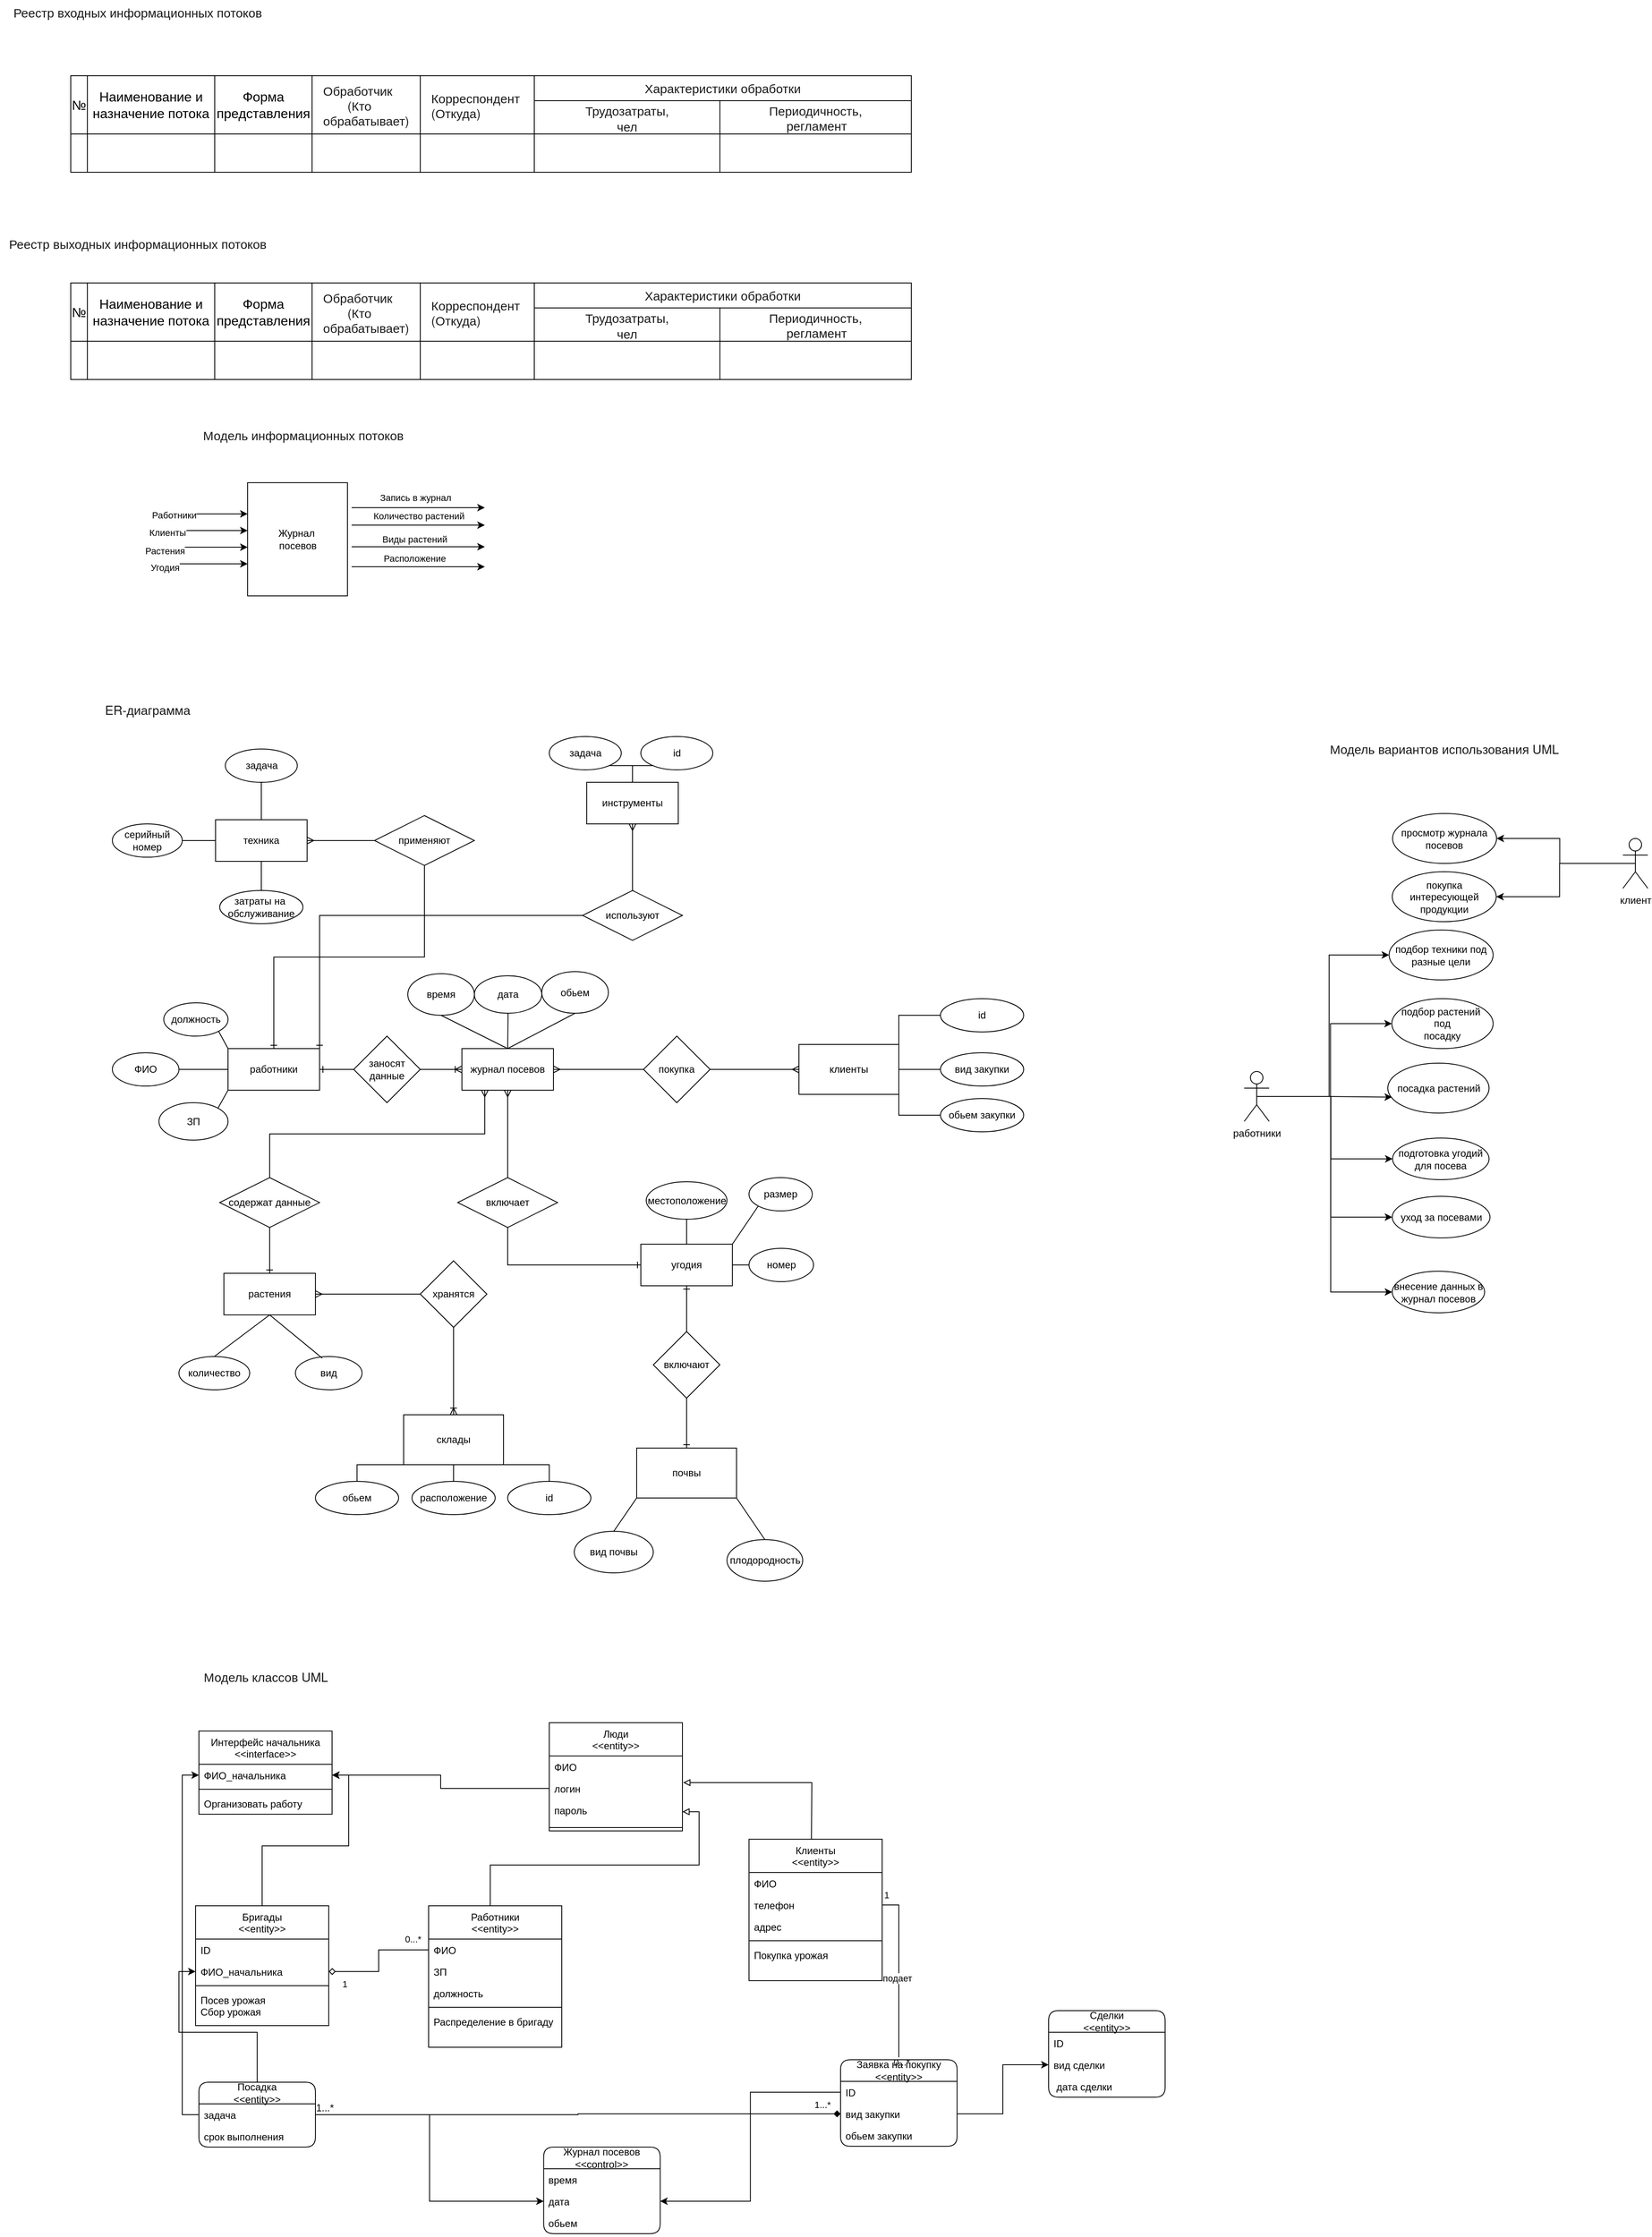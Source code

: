 <mxfile version="26.0.14">
  <diagram name="Страница — 1" id="Wz7W_foQ-fIaF9sAPewU">
    <mxGraphModel dx="2138" dy="3702" grid="1" gridSize="10" guides="1" tooltips="1" connect="1" arrows="1" fold="1" page="1" pageScale="1" pageWidth="827" pageHeight="1169" math="0" shadow="0">
      <root>
        <mxCell id="0" />
        <mxCell id="1" parent="0" />
        <mxCell id="6RJDPmXHYYITonhlFicW-18" style="edgeStyle=orthogonalEdgeStyle;rounded=0;orthogonalLoop=1;jettySize=auto;html=1;exitX=1;exitY=0.5;exitDx=0;exitDy=0;entryX=0;entryY=0.5;entryDx=0;entryDy=0;endArrow=none;startFill=0;startArrow=ERmany;" parent="1" source="xHQmMYvVog3_YFpnnVDU-4" target="6RJDPmXHYYITonhlFicW-17" edge="1">
          <mxGeometry relative="1" as="geometry" />
        </mxCell>
        <mxCell id="xHQmMYvVog3_YFpnnVDU-4" value="растения" style="html=1;whiteSpace=wrap;" parent="1" vertex="1">
          <mxGeometry x="344" y="270" width="110" height="50" as="geometry" />
        </mxCell>
        <mxCell id="8dKpMXSSEpybX1ov0lda-67" style="edgeStyle=orthogonalEdgeStyle;rounded=0;orthogonalLoop=1;jettySize=auto;html=1;exitX=1;exitY=0.5;exitDx=0;exitDy=0;entryX=0;entryY=0.5;entryDx=0;entryDy=0;endArrow=none;startFill=0;" parent="1" source="xHQmMYvVog3_YFpnnVDU-5" target="xHQmMYvVog3_YFpnnVDU-33" edge="1">
          <mxGeometry relative="1" as="geometry" />
        </mxCell>
        <mxCell id="xHQmMYvVog3_YFpnnVDU-5" value="угодия" style="html=1;whiteSpace=wrap;" parent="1" vertex="1">
          <mxGeometry x="845" y="235" width="110" height="50" as="geometry" />
        </mxCell>
        <mxCell id="8dKpMXSSEpybX1ov0lda-70" style="edgeStyle=orthogonalEdgeStyle;rounded=0;orthogonalLoop=1;jettySize=auto;html=1;exitX=0.5;exitY=0;exitDx=0;exitDy=0;entryX=0.5;entryY=1;entryDx=0;entryDy=0;endArrow=none;endFill=0;startArrow=ERone;startFill=0;" parent="1" source="xHQmMYvVog3_YFpnnVDU-6" target="8dKpMXSSEpybX1ov0lda-69" edge="1">
          <mxGeometry relative="1" as="geometry" />
        </mxCell>
        <mxCell id="8dKpMXSSEpybX1ov0lda-73" style="edgeStyle=orthogonalEdgeStyle;rounded=0;orthogonalLoop=1;jettySize=auto;html=1;exitX=1;exitY=0;exitDx=0;exitDy=0;entryX=0;entryY=0.5;entryDx=0;entryDy=0;endArrow=none;endFill=0;startArrow=ERone;startFill=0;" parent="1" source="xHQmMYvVog3_YFpnnVDU-6" target="8dKpMXSSEpybX1ov0lda-68" edge="1">
          <mxGeometry relative="1" as="geometry" />
        </mxCell>
        <mxCell id="xHQmMYvVog3_YFpnnVDU-6" value="работники" style="html=1;whiteSpace=wrap;" parent="1" vertex="1">
          <mxGeometry x="349" width="110" height="50" as="geometry" />
        </mxCell>
        <mxCell id="8dKpMXSSEpybX1ov0lda-83" style="edgeStyle=orthogonalEdgeStyle;rounded=0;orthogonalLoop=1;jettySize=auto;html=1;exitX=0.5;exitY=1;exitDx=0;exitDy=0;entryX=0.5;entryY=0;entryDx=0;entryDy=0;endArrow=none;endFill=0;startFill=0;startArrow=ERmany;" parent="1" source="xHQmMYvVog3_YFpnnVDU-7" target="8dKpMXSSEpybX1ov0lda-77" edge="1">
          <mxGeometry relative="1" as="geometry" />
        </mxCell>
        <mxCell id="8dKpMXSSEpybX1ov0lda-87" style="edgeStyle=orthogonalEdgeStyle;rounded=0;orthogonalLoop=1;jettySize=auto;html=1;exitX=0.25;exitY=1;exitDx=0;exitDy=0;entryX=0.5;entryY=0;entryDx=0;entryDy=0;startArrow=ERmany;startFill=0;endArrow=none;" parent="1" source="xHQmMYvVog3_YFpnnVDU-7" target="8dKpMXSSEpybX1ov0lda-76" edge="1">
          <mxGeometry relative="1" as="geometry" />
        </mxCell>
        <mxCell id="6RJDPmXHYYITonhlFicW-8" style="edgeStyle=orthogonalEdgeStyle;rounded=0;orthogonalLoop=1;jettySize=auto;html=1;exitX=1;exitY=0.5;exitDx=0;exitDy=0;entryX=0;entryY=0.5;entryDx=0;entryDy=0;startArrow=ERmany;startFill=0;endArrow=none;endFill=0;" parent="1" source="xHQmMYvVog3_YFpnnVDU-7" target="6RJDPmXHYYITonhlFicW-6" edge="1">
          <mxGeometry relative="1" as="geometry" />
        </mxCell>
        <mxCell id="xHQmMYvVog3_YFpnnVDU-7" value="журнал посевов" style="html=1;whiteSpace=wrap;" parent="1" vertex="1">
          <mxGeometry x="630" width="110" height="50" as="geometry" />
        </mxCell>
        <mxCell id="xHQmMYvVog3_YFpnnVDU-10" value="заносят данные" style="rhombus;whiteSpace=wrap;html=1;" parent="1" vertex="1">
          <mxGeometry x="500" y="-15" width="80" height="80" as="geometry" />
        </mxCell>
        <mxCell id="xHQmMYvVog3_YFpnnVDU-30" value="ФИО" style="ellipse;whiteSpace=wrap;html=1;" parent="1" vertex="1">
          <mxGeometry x="210" y="5" width="80" height="40" as="geometry" />
        </mxCell>
        <mxCell id="xHQmMYvVog3_YFpnnVDU-32" value="вид" style="ellipse;whiteSpace=wrap;html=1;" parent="1" vertex="1">
          <mxGeometry x="430" y="370" width="80" height="40" as="geometry" />
        </mxCell>
        <mxCell id="xHQmMYvVog3_YFpnnVDU-33" value="номер" style="ellipse;whiteSpace=wrap;html=1;" parent="1" vertex="1">
          <mxGeometry x="975" y="240" width="77.5" height="40" as="geometry" />
        </mxCell>
        <mxCell id="xHQmMYvVog3_YFpnnVDU-34" value="дата" style="ellipse;whiteSpace=wrap;html=1;" parent="1" vertex="1">
          <mxGeometry x="645" y="-87.5" width="81" height="45" as="geometry" />
        </mxCell>
        <mxCell id="xHQmMYvVog3_YFpnnVDU-41" value="время" style="ellipse;whiteSpace=wrap;html=1;" parent="1" vertex="1">
          <mxGeometry x="565" y="-90" width="80" height="50" as="geometry" />
        </mxCell>
        <mxCell id="xHQmMYvVog3_YFpnnVDU-42" value="размер" style="ellipse;whiteSpace=wrap;html=1;" parent="1" vertex="1">
          <mxGeometry x="975" y="155" width="76" height="40" as="geometry" />
        </mxCell>
        <mxCell id="xHQmMYvVog3_YFpnnVDU-48" value="должность" style="ellipse;whiteSpace=wrap;html=1;" parent="1" vertex="1">
          <mxGeometry x="271.75" y="-55" width="77.25" height="40" as="geometry" />
        </mxCell>
        <mxCell id="xHQmMYvVog3_YFpnnVDU-53" value="обьем" style="ellipse;whiteSpace=wrap;html=1;" parent="1" vertex="1">
          <mxGeometry x="726" y="-92.5" width="80" height="50" as="geometry" />
        </mxCell>
        <mxCell id="xHQmMYvVog3_YFpnnVDU-55" value="техника" style="rounded=0;whiteSpace=wrap;html=1;" parent="1" vertex="1">
          <mxGeometry x="334" y="-275" width="110" height="50" as="geometry" />
        </mxCell>
        <mxCell id="BllhNs5Axg_kHeN5OGML-1" value="ЗП" style="ellipse;whiteSpace=wrap;html=1;" parent="1" vertex="1">
          <mxGeometry x="266" y="65" width="83" height="45" as="geometry" />
        </mxCell>
        <mxCell id="BllhNs5Axg_kHeN5OGML-4" value="количество" style="ellipse;whiteSpace=wrap;html=1;" parent="1" vertex="1">
          <mxGeometry x="290" y="370" width="85" height="40" as="geometry" />
        </mxCell>
        <mxCell id="BllhNs5Axg_kHeN5OGML-10" value="местоположение" style="ellipse;whiteSpace=wrap;html=1;" parent="1" vertex="1">
          <mxGeometry x="851.5" y="160" width="97" height="45" as="geometry" />
        </mxCell>
        <mxCell id="BllhNs5Axg_kHeN5OGML-14" value="серийный&lt;div&gt;номер&lt;/div&gt;" style="ellipse;whiteSpace=wrap;html=1;" parent="1" vertex="1">
          <mxGeometry x="210" y="-270" width="84" height="40" as="geometry" />
        </mxCell>
        <mxCell id="BllhNs5Axg_kHeN5OGML-15" value="задача" style="ellipse;whiteSpace=wrap;html=1;" parent="1" vertex="1">
          <mxGeometry x="345.75" y="-360" width="86.5" height="40" as="geometry" />
        </mxCell>
        <mxCell id="BllhNs5Axg_kHeN5OGML-23" value="затраты на&amp;nbsp;&lt;div&gt;обслуживание&lt;/div&gt;" style="ellipse;whiteSpace=wrap;html=1;" parent="1" vertex="1">
          <mxGeometry x="339" y="-190" width="100" height="40" as="geometry" />
        </mxCell>
        <mxCell id="BllhNs5Axg_kHeN5OGML-36" style="edgeStyle=orthogonalEdgeStyle;rounded=0;orthogonalLoop=1;jettySize=auto;html=1;exitX=0.5;exitY=0.5;exitDx=0;exitDy=0;exitPerimeter=0;entryX=0;entryY=0.5;entryDx=0;entryDy=0;" parent="1" source="BllhNs5Axg_kHeN5OGML-25" target="BllhNs5Axg_kHeN5OGML-28" edge="1">
          <mxGeometry relative="1" as="geometry" />
        </mxCell>
        <mxCell id="BllhNs5Axg_kHeN5OGML-37" style="edgeStyle=orthogonalEdgeStyle;rounded=0;orthogonalLoop=1;jettySize=auto;html=1;exitX=0.5;exitY=0.5;exitDx=0;exitDy=0;exitPerimeter=0;entryX=0;entryY=0.5;entryDx=0;entryDy=0;" parent="1" source="BllhNs5Axg_kHeN5OGML-25" target="BllhNs5Axg_kHeN5OGML-29" edge="1">
          <mxGeometry relative="1" as="geometry" />
        </mxCell>
        <mxCell id="BllhNs5Axg_kHeN5OGML-38" style="edgeStyle=orthogonalEdgeStyle;rounded=0;orthogonalLoop=1;jettySize=auto;html=1;exitX=0.5;exitY=0.5;exitDx=0;exitDy=0;exitPerimeter=0;entryX=0;entryY=0.5;entryDx=0;entryDy=0;" parent="1" source="BllhNs5Axg_kHeN5OGML-25" target="BllhNs5Axg_kHeN5OGML-26" edge="1">
          <mxGeometry relative="1" as="geometry" />
        </mxCell>
        <mxCell id="BllhNs5Axg_kHeN5OGML-43" style="edgeStyle=orthogonalEdgeStyle;rounded=0;orthogonalLoop=1;jettySize=auto;html=1;exitX=0.5;exitY=0.5;exitDx=0;exitDy=0;exitPerimeter=0;entryX=0;entryY=0.5;entryDx=0;entryDy=0;" parent="1" source="BllhNs5Axg_kHeN5OGML-25" target="BllhNs5Axg_kHeN5OGML-41" edge="1">
          <mxGeometry relative="1" as="geometry" />
        </mxCell>
        <mxCell id="zRg1PY13SWyCJ_tRB_gy-2" style="edgeStyle=orthogonalEdgeStyle;rounded=0;orthogonalLoop=1;jettySize=auto;html=1;exitX=0.5;exitY=0.5;exitDx=0;exitDy=0;exitPerimeter=0;entryX=0;entryY=0.5;entryDx=0;entryDy=0;" parent="1" source="BllhNs5Axg_kHeN5OGML-25" target="BllhNs5Axg_kHeN5OGML-32" edge="1">
          <mxGeometry relative="1" as="geometry" />
        </mxCell>
        <mxCell id="BllhNs5Axg_kHeN5OGML-25" value="работники" style="shape=umlActor;verticalLabelPosition=bottom;verticalAlign=top;html=1;outlineConnect=0;" parent="1" vertex="1">
          <mxGeometry x="1570" y="27.5" width="30" height="60" as="geometry" />
        </mxCell>
        <mxCell id="BllhNs5Axg_kHeN5OGML-26" value="подбор растений&amp;nbsp;&lt;div&gt;под&lt;/div&gt;&lt;div&gt;посадку&lt;/div&gt;" style="ellipse;whiteSpace=wrap;html=1;" parent="1" vertex="1">
          <mxGeometry x="1747.38" y="-60" width="121.75" height="60" as="geometry" />
        </mxCell>
        <mxCell id="BllhNs5Axg_kHeN5OGML-27" value="посадка растений" style="ellipse;whiteSpace=wrap;html=1;" parent="1" vertex="1">
          <mxGeometry x="1742.5" y="17.5" width="121.75" height="60" as="geometry" />
        </mxCell>
        <mxCell id="BllhNs5Axg_kHeN5OGML-28" value="подготовка угодий для посева" style="ellipse;whiteSpace=wrap;html=1;" parent="1" vertex="1">
          <mxGeometry x="1748.25" y="107.5" width="116" height="50" as="geometry" />
        </mxCell>
        <mxCell id="BllhNs5Axg_kHeN5OGML-29" value="внесение данных в журнал посевов" style="ellipse;whiteSpace=wrap;html=1;" parent="1" vertex="1">
          <mxGeometry x="1747.88" y="267.5" width="111" height="50" as="geometry" />
        </mxCell>
        <mxCell id="BllhNs5Axg_kHeN5OGML-32" value="подбор техники под разные цели" style="ellipse;whiteSpace=wrap;html=1;" parent="1" vertex="1">
          <mxGeometry x="1744.13" y="-142.5" width="125" height="60" as="geometry" />
        </mxCell>
        <mxCell id="BllhNs5Axg_kHeN5OGML-35" style="edgeStyle=orthogonalEdgeStyle;rounded=0;orthogonalLoop=1;jettySize=auto;html=1;exitX=0.5;exitY=0.5;exitDx=0;exitDy=0;exitPerimeter=0;entryX=0.042;entryY=0.68;entryDx=0;entryDy=0;entryPerimeter=0;" parent="1" source="BllhNs5Axg_kHeN5OGML-25" target="BllhNs5Axg_kHeN5OGML-27" edge="1">
          <mxGeometry relative="1" as="geometry" />
        </mxCell>
        <mxCell id="BllhNs5Axg_kHeN5OGML-41" value="уход за посевами" style="ellipse;whiteSpace=wrap;html=1;" parent="1" vertex="1">
          <mxGeometry x="1747.88" y="177.5" width="117.5" height="50" as="geometry" />
        </mxCell>
        <mxCell id="8dKpMXSSEpybX1ov0lda-4" value="" style="edgeStyle=entityRelationEdgeStyle;fontSize=12;html=1;endArrow=ERoneToMany;rounded=0;exitX=1;exitY=0.5;exitDx=0;exitDy=0;entryX=0;entryY=0.5;entryDx=0;entryDy=0;" parent="1" source="xHQmMYvVog3_YFpnnVDU-10" target="xHQmMYvVog3_YFpnnVDU-7" edge="1">
          <mxGeometry width="100" height="100" relative="1" as="geometry">
            <mxPoint x="450" y="80" as="sourcePoint" />
            <mxPoint x="550" y="-20" as="targetPoint" />
          </mxGeometry>
        </mxCell>
        <mxCell id="8dKpMXSSEpybX1ov0lda-9" style="edgeStyle=orthogonalEdgeStyle;rounded=0;orthogonalLoop=1;jettySize=auto;html=1;exitX=0.5;exitY=0;exitDx=0;exitDy=0;entryX=0.5;entryY=1;entryDx=0;entryDy=0;" parent="1" source="8dKpMXSSEpybX1ov0lda-6" target="8dKpMXSSEpybX1ov0lda-8" edge="1">
          <mxGeometry relative="1" as="geometry" />
        </mxCell>
        <mxCell id="8dKpMXSSEpybX1ov0lda-10" style="edgeStyle=orthogonalEdgeStyle;rounded=0;orthogonalLoop=1;jettySize=auto;html=1;exitX=0.5;exitY=0;exitDx=0;exitDy=0;entryX=0.5;entryY=1;entryDx=0;entryDy=0;" parent="1" source="8dKpMXSSEpybX1ov0lda-6" target="8dKpMXSSEpybX1ov0lda-7" edge="1">
          <mxGeometry relative="1" as="geometry" />
        </mxCell>
        <mxCell id="8dKpMXSSEpybX1ov0lda-6" value="инструменты" style="rounded=0;whiteSpace=wrap;html=1;" parent="1" vertex="1">
          <mxGeometry x="780" y="-320" width="110" height="50" as="geometry" />
        </mxCell>
        <mxCell id="8dKpMXSSEpybX1ov0lda-7" value="задача" style="ellipse;whiteSpace=wrap;html=1;" parent="1" vertex="1">
          <mxGeometry x="735" y="-375" width="86.5" height="40" as="geometry" />
        </mxCell>
        <mxCell id="8dKpMXSSEpybX1ov0lda-8" value="id" style="ellipse;whiteSpace=wrap;html=1;" parent="1" vertex="1">
          <mxGeometry x="845" y="-375" width="86.5" height="40" as="geometry" />
        </mxCell>
        <mxCell id="8dKpMXSSEpybX1ov0lda-35" value="" style="endArrow=none;html=1;rounded=0;entryX=0;entryY=0.5;entryDx=0;entryDy=0;exitX=1;exitY=0.5;exitDx=0;exitDy=0;startArrow=ERone;startFill=0;" parent="1" source="xHQmMYvVog3_YFpnnVDU-6" target="xHQmMYvVog3_YFpnnVDU-10" edge="1">
          <mxGeometry relative="1" as="geometry">
            <mxPoint x="415" y="70" as="sourcePoint" />
            <mxPoint x="575" y="70" as="targetPoint" />
          </mxGeometry>
        </mxCell>
        <mxCell id="8dKpMXSSEpybX1ov0lda-49" value="" style="endArrow=none;html=1;rounded=0;entryX=0.5;entryY=0;entryDx=0;entryDy=0;exitX=0.5;exitY=1;exitDx=0;exitDy=0;" parent="1" source="BllhNs5Axg_kHeN5OGML-10" target="xHQmMYvVog3_YFpnnVDU-5" edge="1">
          <mxGeometry relative="1" as="geometry">
            <mxPoint x="915" y="150" as="sourcePoint" />
            <mxPoint x="1075" y="150" as="targetPoint" />
          </mxGeometry>
        </mxCell>
        <mxCell id="8dKpMXSSEpybX1ov0lda-53" value="" style="endArrow=none;html=1;rounded=0;entryX=0.5;entryY=1;entryDx=0;entryDy=0;exitX=0.5;exitY=0;exitDx=0;exitDy=0;" parent="1" source="xHQmMYvVog3_YFpnnVDU-7" target="xHQmMYvVog3_YFpnnVDU-41" edge="1">
          <mxGeometry relative="1" as="geometry">
            <mxPoint x="415" y="170" as="sourcePoint" />
            <mxPoint x="575" y="170" as="targetPoint" />
          </mxGeometry>
        </mxCell>
        <mxCell id="8dKpMXSSEpybX1ov0lda-56" value="" style="endArrow=none;html=1;rounded=0;exitX=1;exitY=1;exitDx=0;exitDy=0;entryX=0;entryY=0;entryDx=0;entryDy=0;" parent="1" source="xHQmMYvVog3_YFpnnVDU-48" target="xHQmMYvVog3_YFpnnVDU-6" edge="1">
          <mxGeometry relative="1" as="geometry">
            <mxPoint x="415" y="170" as="sourcePoint" />
            <mxPoint x="575" y="170" as="targetPoint" />
          </mxGeometry>
        </mxCell>
        <mxCell id="8dKpMXSSEpybX1ov0lda-57" value="" style="endArrow=none;html=1;rounded=0;exitX=1;exitY=0.5;exitDx=0;exitDy=0;entryX=0;entryY=0.5;entryDx=0;entryDy=0;" parent="1" source="xHQmMYvVog3_YFpnnVDU-30" target="xHQmMYvVog3_YFpnnVDU-6" edge="1">
          <mxGeometry relative="1" as="geometry">
            <mxPoint x="415" y="170" as="sourcePoint" />
            <mxPoint x="575" y="170" as="targetPoint" />
          </mxGeometry>
        </mxCell>
        <mxCell id="8dKpMXSSEpybX1ov0lda-59" value="" style="endArrow=none;html=1;rounded=0;exitX=1;exitY=0;exitDx=0;exitDy=0;entryX=0;entryY=1;entryDx=0;entryDy=0;" parent="1" source="BllhNs5Axg_kHeN5OGML-1" target="xHQmMYvVog3_YFpnnVDU-6" edge="1">
          <mxGeometry relative="1" as="geometry">
            <mxPoint x="415" y="170" as="sourcePoint" />
            <mxPoint x="575" y="170" as="targetPoint" />
          </mxGeometry>
        </mxCell>
        <mxCell id="8dKpMXSSEpybX1ov0lda-60" value="" style="endArrow=none;html=1;rounded=0;entryX=0.5;entryY=1;entryDx=0;entryDy=0;exitX=0.5;exitY=0;exitDx=0;exitDy=0;" parent="1" source="xHQmMYvVog3_YFpnnVDU-55" target="BllhNs5Axg_kHeN5OGML-15" edge="1">
          <mxGeometry relative="1" as="geometry">
            <mxPoint x="415" y="-230" as="sourcePoint" />
            <mxPoint x="575" y="-230" as="targetPoint" />
          </mxGeometry>
        </mxCell>
        <mxCell id="8dKpMXSSEpybX1ov0lda-61" value="" style="endArrow=none;html=1;rounded=0;entryX=0;entryY=0.5;entryDx=0;entryDy=0;exitX=1;exitY=0.5;exitDx=0;exitDy=0;" parent="1" source="BllhNs5Axg_kHeN5OGML-14" target="xHQmMYvVog3_YFpnnVDU-55" edge="1">
          <mxGeometry relative="1" as="geometry">
            <mxPoint x="415" y="-230" as="sourcePoint" />
            <mxPoint x="575" y="-230" as="targetPoint" />
          </mxGeometry>
        </mxCell>
        <mxCell id="8dKpMXSSEpybX1ov0lda-62" value="" style="endArrow=none;html=1;rounded=0;entryX=0.5;entryY=0;entryDx=0;entryDy=0;exitX=0.5;exitY=1;exitDx=0;exitDy=0;" parent="1" source="xHQmMYvVog3_YFpnnVDU-55" target="BllhNs5Axg_kHeN5OGML-23" edge="1">
          <mxGeometry relative="1" as="geometry">
            <mxPoint x="415" y="-230" as="sourcePoint" />
            <mxPoint x="575" y="-230" as="targetPoint" />
          </mxGeometry>
        </mxCell>
        <mxCell id="8dKpMXSSEpybX1ov0lda-72" style="edgeStyle=orthogonalEdgeStyle;rounded=0;orthogonalLoop=1;jettySize=auto;html=1;exitX=0.5;exitY=0;exitDx=0;exitDy=0;entryX=0.5;entryY=1;entryDx=0;entryDy=0;endArrow=ERmany;endFill=0;" parent="1" source="8dKpMXSSEpybX1ov0lda-68" target="8dKpMXSSEpybX1ov0lda-6" edge="1">
          <mxGeometry relative="1" as="geometry" />
        </mxCell>
        <mxCell id="8dKpMXSSEpybX1ov0lda-68" value="используют" style="shape=rhombus;perimeter=rhombusPerimeter;whiteSpace=wrap;html=1;align=center;" parent="1" vertex="1">
          <mxGeometry x="775" y="-190" width="120" height="60" as="geometry" />
        </mxCell>
        <mxCell id="8dKpMXSSEpybX1ov0lda-71" style="edgeStyle=orthogonalEdgeStyle;rounded=0;orthogonalLoop=1;jettySize=auto;html=1;exitX=0;exitY=0.5;exitDx=0;exitDy=0;entryX=1;entryY=0.5;entryDx=0;entryDy=0;endArrow=ERmany;endFill=0;" parent="1" source="8dKpMXSSEpybX1ov0lda-69" target="xHQmMYvVog3_YFpnnVDU-55" edge="1">
          <mxGeometry relative="1" as="geometry" />
        </mxCell>
        <mxCell id="8dKpMXSSEpybX1ov0lda-69" value="применяют" style="shape=rhombus;perimeter=rhombusPerimeter;whiteSpace=wrap;html=1;align=center;" parent="1" vertex="1">
          <mxGeometry x="525" y="-280" width="120" height="60" as="geometry" />
        </mxCell>
        <mxCell id="8dKpMXSSEpybX1ov0lda-74" value="" style="endArrow=none;html=1;rounded=0;exitX=0.5;exitY=0;exitDx=0;exitDy=0;entryX=0.5;entryY=1;entryDx=0;entryDy=0;" parent="1" source="BllhNs5Axg_kHeN5OGML-4" target="xHQmMYvVog3_YFpnnVDU-4" edge="1">
          <mxGeometry relative="1" as="geometry">
            <mxPoint x="605" y="240" as="sourcePoint" />
            <mxPoint x="765" y="240" as="targetPoint" />
          </mxGeometry>
        </mxCell>
        <mxCell id="8dKpMXSSEpybX1ov0lda-75" value="" style="endArrow=none;html=1;rounded=0;exitX=0.5;exitY=1;exitDx=0;exitDy=0;entryX=0.403;entryY=0.05;entryDx=0;entryDy=0;entryPerimeter=0;" parent="1" source="xHQmMYvVog3_YFpnnVDU-4" target="xHQmMYvVog3_YFpnnVDU-32" edge="1">
          <mxGeometry relative="1" as="geometry">
            <mxPoint x="605" y="240" as="sourcePoint" />
            <mxPoint x="765" y="240" as="targetPoint" />
          </mxGeometry>
        </mxCell>
        <mxCell id="8dKpMXSSEpybX1ov0lda-82" style="edgeStyle=orthogonalEdgeStyle;rounded=0;orthogonalLoop=1;jettySize=auto;html=1;exitX=0.5;exitY=1;exitDx=0;exitDy=0;entryX=0.5;entryY=0;entryDx=0;entryDy=0;endArrow=ERone;endFill=0;" parent="1" source="8dKpMXSSEpybX1ov0lda-76" target="xHQmMYvVog3_YFpnnVDU-4" edge="1">
          <mxGeometry relative="1" as="geometry" />
        </mxCell>
        <mxCell id="8dKpMXSSEpybX1ov0lda-76" value="содержат данные" style="shape=rhombus;perimeter=rhombusPerimeter;whiteSpace=wrap;html=1;align=center;" parent="1" vertex="1">
          <mxGeometry x="339" y="155" width="120" height="60" as="geometry" />
        </mxCell>
        <mxCell id="8dKpMXSSEpybX1ov0lda-85" style="edgeStyle=orthogonalEdgeStyle;rounded=0;orthogonalLoop=1;jettySize=auto;html=1;exitX=0.5;exitY=1;exitDx=0;exitDy=0;entryX=0;entryY=0.5;entryDx=0;entryDy=0;endArrow=ERone;endFill=0;" parent="1" source="8dKpMXSSEpybX1ov0lda-77" target="xHQmMYvVog3_YFpnnVDU-5" edge="1">
          <mxGeometry relative="1" as="geometry" />
        </mxCell>
        <mxCell id="8dKpMXSSEpybX1ov0lda-77" value="включает" style="shape=rhombus;perimeter=rhombusPerimeter;whiteSpace=wrap;html=1;align=center;" parent="1" vertex="1">
          <mxGeometry x="625" y="155" width="120" height="60" as="geometry" />
        </mxCell>
        <mxCell id="8dKpMXSSEpybX1ov0lda-79" value="" style="endArrow=none;html=1;rounded=0;exitX=0.5;exitY=1;exitDx=0;exitDy=0;entryX=0.5;entryY=0;entryDx=0;entryDy=0;" parent="1" source="xHQmMYvVog3_YFpnnVDU-34" target="xHQmMYvVog3_YFpnnVDU-7" edge="1">
          <mxGeometry relative="1" as="geometry">
            <mxPoint x="605" y="-60" as="sourcePoint" />
            <mxPoint x="765" y="-60" as="targetPoint" />
          </mxGeometry>
        </mxCell>
        <mxCell id="8dKpMXSSEpybX1ov0lda-80" value="" style="endArrow=none;html=1;rounded=0;entryX=0.5;entryY=1;entryDx=0;entryDy=0;exitX=0.5;exitY=0;exitDx=0;exitDy=0;" parent="1" source="xHQmMYvVog3_YFpnnVDU-7" target="xHQmMYvVog3_YFpnnVDU-53" edge="1">
          <mxGeometry relative="1" as="geometry">
            <mxPoint x="605" y="-60" as="sourcePoint" />
            <mxPoint x="765" y="-60" as="targetPoint" />
          </mxGeometry>
        </mxCell>
        <mxCell id="6RJDPmXHYYITonhlFicW-32" style="edgeStyle=orthogonalEdgeStyle;rounded=0;orthogonalLoop=1;jettySize=auto;html=1;exitX=1;exitY=0;exitDx=0;exitDy=0;entryX=0;entryY=0.5;entryDx=0;entryDy=0;endArrow=none;startFill=0;" parent="1" source="6RJDPmXHYYITonhlFicW-1" target="6RJDPmXHYYITonhlFicW-28" edge="1">
          <mxGeometry relative="1" as="geometry" />
        </mxCell>
        <mxCell id="6RJDPmXHYYITonhlFicW-33" style="edgeStyle=orthogonalEdgeStyle;rounded=0;orthogonalLoop=1;jettySize=auto;html=1;exitX=1;exitY=0.5;exitDx=0;exitDy=0;entryX=0;entryY=0.5;entryDx=0;entryDy=0;endArrow=none;startFill=0;" parent="1" source="6RJDPmXHYYITonhlFicW-1" target="6RJDPmXHYYITonhlFicW-29" edge="1">
          <mxGeometry relative="1" as="geometry" />
        </mxCell>
        <mxCell id="6RJDPmXHYYITonhlFicW-34" style="edgeStyle=orthogonalEdgeStyle;rounded=0;orthogonalLoop=1;jettySize=auto;html=1;exitX=1;exitY=1;exitDx=0;exitDy=0;entryX=0;entryY=0.5;entryDx=0;entryDy=0;endArrow=none;startFill=0;" parent="1" source="6RJDPmXHYYITonhlFicW-1" target="6RJDPmXHYYITonhlFicW-30" edge="1">
          <mxGeometry relative="1" as="geometry" />
        </mxCell>
        <mxCell id="6RJDPmXHYYITonhlFicW-1" value="клиенты" style="rounded=0;whiteSpace=wrap;html=1;" parent="1" vertex="1">
          <mxGeometry x="1035" y="-5" width="120" height="60" as="geometry" />
        </mxCell>
        <mxCell id="6RJDPmXHYYITonhlFicW-5" style="edgeStyle=orthogonalEdgeStyle;rounded=0;orthogonalLoop=1;jettySize=auto;html=1;entryX=0.5;entryY=1;entryDx=0;entryDy=0;startArrow=ERone;startFill=0;endArrow=none;endFill=0;exitX=0.5;exitY=0;exitDx=0;exitDy=0;" parent="1" source="6RJDPmXHYYITonhlFicW-2" target="6RJDPmXHYYITonhlFicW-9" edge="1">
          <mxGeometry relative="1" as="geometry">
            <mxPoint x="385" y="530" as="sourcePoint" />
            <mxPoint x="524.45" y="344.5" as="targetPoint" />
          </mxGeometry>
        </mxCell>
        <mxCell id="6RJDPmXHYYITonhlFicW-2" value="почвы" style="rounded=0;whiteSpace=wrap;html=1;" parent="1" vertex="1">
          <mxGeometry x="840" y="480" width="120" height="60" as="geometry" />
        </mxCell>
        <mxCell id="6RJDPmXHYYITonhlFicW-7" style="edgeStyle=orthogonalEdgeStyle;rounded=0;orthogonalLoop=1;jettySize=auto;html=1;exitX=1;exitY=0.5;exitDx=0;exitDy=0;entryX=0;entryY=0.5;entryDx=0;entryDy=0;startArrow=none;startFill=0;endArrow=ERmany;endFill=0;" parent="1" source="6RJDPmXHYYITonhlFicW-6" target="6RJDPmXHYYITonhlFicW-1" edge="1">
          <mxGeometry relative="1" as="geometry" />
        </mxCell>
        <mxCell id="6RJDPmXHYYITonhlFicW-6" value="покупка" style="rhombus;whiteSpace=wrap;html=1;" parent="1" vertex="1">
          <mxGeometry x="848.25" y="-15" width="80" height="80" as="geometry" />
        </mxCell>
        <mxCell id="6RJDPmXHYYITonhlFicW-12" style="edgeStyle=orthogonalEdgeStyle;rounded=0;orthogonalLoop=1;jettySize=auto;html=1;exitX=0.5;exitY=0;exitDx=0;exitDy=0;startArrow=none;startFill=0;endArrow=ERone;endFill=0;" parent="1" source="6RJDPmXHYYITonhlFicW-9" edge="1">
          <mxGeometry relative="1" as="geometry">
            <mxPoint x="900" y="285" as="targetPoint" />
          </mxGeometry>
        </mxCell>
        <mxCell id="6RJDPmXHYYITonhlFicW-9" value="включают" style="rhombus;whiteSpace=wrap;html=1;" parent="1" vertex="1">
          <mxGeometry x="860" y="340" width="80" height="80" as="geometry" />
        </mxCell>
        <mxCell id="6RJDPmXHYYITonhlFicW-11" value="" style="endArrow=none;html=1;rounded=0;entryX=0;entryY=1;entryDx=0;entryDy=0;exitX=1;exitY=0;exitDx=0;exitDy=0;" parent="1" source="xHQmMYvVog3_YFpnnVDU-5" target="xHQmMYvVog3_YFpnnVDU-42" edge="1">
          <mxGeometry width="50" height="50" relative="1" as="geometry">
            <mxPoint x="635" y="300" as="sourcePoint" />
            <mxPoint x="685" y="250" as="targetPoint" />
          </mxGeometry>
        </mxCell>
        <mxCell id="6RJDPmXHYYITonhlFicW-13" value="вид почвы" style="ellipse;whiteSpace=wrap;html=1;" parent="1" vertex="1">
          <mxGeometry x="765" y="580" width="95" height="50" as="geometry" />
        </mxCell>
        <mxCell id="6RJDPmXHYYITonhlFicW-14" value="плодородность" style="ellipse;whiteSpace=wrap;html=1;" parent="1" vertex="1">
          <mxGeometry x="948.5" y="590" width="91" height="50" as="geometry" />
        </mxCell>
        <mxCell id="6RJDPmXHYYITonhlFicW-15" value="" style="endArrow=none;html=1;rounded=0;entryX=1;entryY=1;entryDx=0;entryDy=0;exitX=0.5;exitY=0;exitDx=0;exitDy=0;" parent="1" source="6RJDPmXHYYITonhlFicW-14" target="6RJDPmXHYYITonhlFicW-2" edge="1">
          <mxGeometry width="50" height="50" relative="1" as="geometry">
            <mxPoint x="635" y="600" as="sourcePoint" />
            <mxPoint x="685" y="550" as="targetPoint" />
          </mxGeometry>
        </mxCell>
        <mxCell id="6RJDPmXHYYITonhlFicW-16" value="" style="endArrow=none;html=1;rounded=0;entryX=0;entryY=1;entryDx=0;entryDy=0;exitX=0.5;exitY=0;exitDx=0;exitDy=0;" parent="1" source="6RJDPmXHYYITonhlFicW-13" target="6RJDPmXHYYITonhlFicW-2" edge="1">
          <mxGeometry width="50" height="50" relative="1" as="geometry">
            <mxPoint x="676" y="600" as="sourcePoint" />
            <mxPoint x="726" y="550" as="targetPoint" />
          </mxGeometry>
        </mxCell>
        <mxCell id="6RJDPmXHYYITonhlFicW-20" style="edgeStyle=orthogonalEdgeStyle;rounded=0;orthogonalLoop=1;jettySize=auto;html=1;exitX=0.5;exitY=1;exitDx=0;exitDy=0;entryX=0.5;entryY=0;entryDx=0;entryDy=0;endArrow=ERoneToMany;startFill=0;endFill=0;" parent="1" source="6RJDPmXHYYITonhlFicW-17" target="6RJDPmXHYYITonhlFicW-19" edge="1">
          <mxGeometry relative="1" as="geometry" />
        </mxCell>
        <mxCell id="6RJDPmXHYYITonhlFicW-17" value="хранятся" style="rhombus;whiteSpace=wrap;html=1;" parent="1" vertex="1">
          <mxGeometry x="580" y="255" width="80" height="80" as="geometry" />
        </mxCell>
        <mxCell id="6RJDPmXHYYITonhlFicW-19" value="склады" style="rounded=0;whiteSpace=wrap;html=1;" parent="1" vertex="1">
          <mxGeometry x="560" y="440" width="120" height="60" as="geometry" />
        </mxCell>
        <mxCell id="6RJDPmXHYYITonhlFicW-25" style="edgeStyle=orthogonalEdgeStyle;rounded=0;orthogonalLoop=1;jettySize=auto;html=1;exitX=0.5;exitY=0;exitDx=0;exitDy=0;entryX=0;entryY=1;entryDx=0;entryDy=0;endArrow=none;startFill=0;" parent="1" source="6RJDPmXHYYITonhlFicW-21" target="6RJDPmXHYYITonhlFicW-19" edge="1">
          <mxGeometry relative="1" as="geometry" />
        </mxCell>
        <mxCell id="6RJDPmXHYYITonhlFicW-21" value="обьем" style="ellipse;whiteSpace=wrap;html=1;align=center;" parent="1" vertex="1">
          <mxGeometry x="454" y="520" width="100" height="40" as="geometry" />
        </mxCell>
        <mxCell id="6RJDPmXHYYITonhlFicW-26" style="edgeStyle=orthogonalEdgeStyle;rounded=0;orthogonalLoop=1;jettySize=auto;html=1;exitX=0.5;exitY=0;exitDx=0;exitDy=0;entryX=0.5;entryY=1;entryDx=0;entryDy=0;endArrow=none;startFill=0;" parent="1" source="6RJDPmXHYYITonhlFicW-22" target="6RJDPmXHYYITonhlFicW-19" edge="1">
          <mxGeometry relative="1" as="geometry" />
        </mxCell>
        <mxCell id="6RJDPmXHYYITonhlFicW-22" value="расположение" style="ellipse;whiteSpace=wrap;html=1;align=center;" parent="1" vertex="1">
          <mxGeometry x="570" y="520" width="100" height="40" as="geometry" />
        </mxCell>
        <mxCell id="6RJDPmXHYYITonhlFicW-27" style="edgeStyle=orthogonalEdgeStyle;rounded=0;orthogonalLoop=1;jettySize=auto;html=1;exitX=0.5;exitY=0;exitDx=0;exitDy=0;entryX=1;entryY=1;entryDx=0;entryDy=0;endArrow=none;startFill=0;" parent="1" source="6RJDPmXHYYITonhlFicW-23" target="6RJDPmXHYYITonhlFicW-19" edge="1">
          <mxGeometry relative="1" as="geometry" />
        </mxCell>
        <mxCell id="6RJDPmXHYYITonhlFicW-23" value="id" style="ellipse;whiteSpace=wrap;html=1;align=center;" parent="1" vertex="1">
          <mxGeometry x="685" y="520" width="100" height="40" as="geometry" />
        </mxCell>
        <mxCell id="6RJDPmXHYYITonhlFicW-28" value="id" style="ellipse;whiteSpace=wrap;html=1;align=center;" parent="1" vertex="1">
          <mxGeometry x="1205" y="-60" width="100" height="40" as="geometry" />
        </mxCell>
        <mxCell id="6RJDPmXHYYITonhlFicW-29" value="вид закупки" style="ellipse;whiteSpace=wrap;html=1;align=center;" parent="1" vertex="1">
          <mxGeometry x="1205" y="5" width="100" height="40" as="geometry" />
        </mxCell>
        <mxCell id="6RJDPmXHYYITonhlFicW-30" value="обьем закупки" style="ellipse;whiteSpace=wrap;html=1;align=center;" parent="1" vertex="1">
          <mxGeometry x="1205" y="60" width="100" height="40" as="geometry" />
        </mxCell>
        <mxCell id="zRg1PY13SWyCJ_tRB_gy-5" style="edgeStyle=orthogonalEdgeStyle;rounded=0;orthogonalLoop=1;jettySize=auto;html=1;exitX=0.5;exitY=0.5;exitDx=0;exitDy=0;exitPerimeter=0;entryX=1;entryY=0.5;entryDx=0;entryDy=0;" parent="1" source="zRg1PY13SWyCJ_tRB_gy-1" target="zRg1PY13SWyCJ_tRB_gy-4" edge="1">
          <mxGeometry relative="1" as="geometry" />
        </mxCell>
        <mxCell id="zRg1PY13SWyCJ_tRB_gy-6" style="edgeStyle=orthogonalEdgeStyle;rounded=0;orthogonalLoop=1;jettySize=auto;html=1;exitX=0.5;exitY=0.5;exitDx=0;exitDy=0;exitPerimeter=0;entryX=1;entryY=0.5;entryDx=0;entryDy=0;" parent="1" source="zRg1PY13SWyCJ_tRB_gy-1" target="zRg1PY13SWyCJ_tRB_gy-3" edge="1">
          <mxGeometry relative="1" as="geometry" />
        </mxCell>
        <mxCell id="zRg1PY13SWyCJ_tRB_gy-1" value="клиент" style="shape=umlActor;verticalLabelPosition=bottom;verticalAlign=top;html=1;outlineConnect=0;" parent="1" vertex="1">
          <mxGeometry x="2025" y="-252.5" width="30" height="60" as="geometry" />
        </mxCell>
        <mxCell id="zRg1PY13SWyCJ_tRB_gy-3" value="покупка интересующей продукции" style="ellipse;whiteSpace=wrap;html=1;" parent="1" vertex="1">
          <mxGeometry x="1747.88" y="-212.5" width="125" height="60" as="geometry" />
        </mxCell>
        <mxCell id="zRg1PY13SWyCJ_tRB_gy-4" value="просмотр журнала посевов" style="ellipse;whiteSpace=wrap;html=1;" parent="1" vertex="1">
          <mxGeometry x="1748.25" y="-282.5" width="125" height="60" as="geometry" />
        </mxCell>
        <mxCell id="zRg1PY13SWyCJ_tRB_gy-105" value="&lt;div&gt;Журнал&amp;nbsp;&lt;/div&gt;&lt;div&gt;посевов&lt;/div&gt;" style="rounded=0;whiteSpace=wrap;html=1;" parent="1" vertex="1">
          <mxGeometry x="372.5" y="-680" width="120" height="136" as="geometry" />
        </mxCell>
        <mxCell id="zRg1PY13SWyCJ_tRB_gy-106" value="" style="endArrow=classic;html=1;rounded=0;" parent="1" edge="1">
          <mxGeometry width="50" height="50" relative="1" as="geometry">
            <mxPoint x="262.5" y="-642.5" as="sourcePoint" />
            <mxPoint x="372.5" y="-642.5" as="targetPoint" />
          </mxGeometry>
        </mxCell>
        <mxCell id="zRg1PY13SWyCJ_tRB_gy-107" value="Работники" style="edgeLabel;html=1;align=center;verticalAlign=middle;resizable=0;points=[];" parent="zRg1PY13SWyCJ_tRB_gy-106" vertex="1" connectable="0">
          <mxGeometry x="-0.588" y="-1" relative="1" as="geometry">
            <mxPoint x="-1" as="offset" />
          </mxGeometry>
        </mxCell>
        <mxCell id="zRg1PY13SWyCJ_tRB_gy-108" value="" style="endArrow=classic;html=1;rounded=0;" parent="1" edge="1">
          <mxGeometry width="50" height="50" relative="1" as="geometry">
            <mxPoint x="262.5" y="-602.5" as="sourcePoint" />
            <mxPoint x="372.5" y="-602.5" as="targetPoint" />
          </mxGeometry>
        </mxCell>
        <mxCell id="zRg1PY13SWyCJ_tRB_gy-109" value="Растения" style="edgeLabel;html=1;align=center;verticalAlign=middle;resizable=0;points=[];" parent="zRg1PY13SWyCJ_tRB_gy-108" vertex="1" connectable="0">
          <mxGeometry x="-0.588" y="-4" relative="1" as="geometry">
            <mxPoint x="-12" as="offset" />
          </mxGeometry>
        </mxCell>
        <mxCell id="zRg1PY13SWyCJ_tRB_gy-110" value="" style="endArrow=classic;html=1;rounded=0;" parent="1" edge="1">
          <mxGeometry width="50" height="50" relative="1" as="geometry">
            <mxPoint x="262.5" y="-622.5" as="sourcePoint" />
            <mxPoint x="372.5" y="-622.5" as="targetPoint" />
          </mxGeometry>
        </mxCell>
        <mxCell id="zRg1PY13SWyCJ_tRB_gy-111" value="Клиенты" style="edgeLabel;html=1;align=center;verticalAlign=middle;resizable=0;points=[];" parent="zRg1PY13SWyCJ_tRB_gy-110" vertex="1" connectable="0">
          <mxGeometry x="-0.739" y="-2" relative="1" as="geometry">
            <mxPoint x="-1" as="offset" />
          </mxGeometry>
        </mxCell>
        <mxCell id="zRg1PY13SWyCJ_tRB_gy-112" value="" style="endArrow=classic;html=1;rounded=0;" parent="1" edge="1">
          <mxGeometry width="50" height="50" relative="1" as="geometry">
            <mxPoint x="497.5" y="-650" as="sourcePoint" />
            <mxPoint x="657.5" y="-650" as="targetPoint" />
          </mxGeometry>
        </mxCell>
        <mxCell id="zRg1PY13SWyCJ_tRB_gy-113" value="Запись в журнал" style="edgeLabel;html=1;align=center;verticalAlign=middle;resizable=0;points=[];" parent="zRg1PY13SWyCJ_tRB_gy-112" vertex="1" connectable="0">
          <mxGeometry x="-0.05" y="2" relative="1" as="geometry">
            <mxPoint y="-10" as="offset" />
          </mxGeometry>
        </mxCell>
        <mxCell id="zRg1PY13SWyCJ_tRB_gy-114" value="Количество растений" style="endArrow=classic;html=1;rounded=0;" parent="1" edge="1">
          <mxGeometry y="11" width="50" height="50" relative="1" as="geometry">
            <mxPoint x="497.5" y="-629" as="sourcePoint" />
            <mxPoint x="657.5" y="-629" as="targetPoint" />
            <mxPoint as="offset" />
          </mxGeometry>
        </mxCell>
        <mxCell id="zRg1PY13SWyCJ_tRB_gy-115" value="" style="endArrow=classic;html=1;rounded=0;" parent="1" edge="1">
          <mxGeometry width="50" height="50" relative="1" as="geometry">
            <mxPoint x="497.5" y="-603" as="sourcePoint" />
            <mxPoint x="657.5" y="-603" as="targetPoint" />
          </mxGeometry>
        </mxCell>
        <mxCell id="zRg1PY13SWyCJ_tRB_gy-116" value="Виды растений" style="edgeLabel;html=1;align=center;verticalAlign=middle;resizable=0;points=[];" parent="zRg1PY13SWyCJ_tRB_gy-115" vertex="1" connectable="0">
          <mxGeometry x="0.312" relative="1" as="geometry">
            <mxPoint x="-30" y="-9" as="offset" />
          </mxGeometry>
        </mxCell>
        <mxCell id="zRg1PY13SWyCJ_tRB_gy-117" value="" style="endArrow=classic;html=1;rounded=0;" parent="1" edge="1">
          <mxGeometry width="50" height="50" relative="1" as="geometry">
            <mxPoint x="262.5" y="-582.5" as="sourcePoint" />
            <mxPoint x="372.5" y="-582.5" as="targetPoint" />
          </mxGeometry>
        </mxCell>
        <mxCell id="zRg1PY13SWyCJ_tRB_gy-118" value="Угодия" style="edgeLabel;html=1;align=center;verticalAlign=middle;resizable=0;points=[];" parent="zRg1PY13SWyCJ_tRB_gy-117" vertex="1" connectable="0">
          <mxGeometry x="-0.588" y="-4" relative="1" as="geometry">
            <mxPoint x="-12" as="offset" />
          </mxGeometry>
        </mxCell>
        <mxCell id="zRg1PY13SWyCJ_tRB_gy-121" value="" style="endArrow=classic;html=1;rounded=0;" parent="1" edge="1">
          <mxGeometry width="50" height="50" relative="1" as="geometry">
            <mxPoint x="497.5" y="-579" as="sourcePoint" />
            <mxPoint x="657.5" y="-579" as="targetPoint" />
          </mxGeometry>
        </mxCell>
        <mxCell id="zRg1PY13SWyCJ_tRB_gy-122" value="Расположение" style="edgeLabel;html=1;align=center;verticalAlign=middle;resizable=0;points=[];" parent="zRg1PY13SWyCJ_tRB_gy-121" vertex="1" connectable="0">
          <mxGeometry x="0.312" relative="1" as="geometry">
            <mxPoint x="-30" y="-10" as="offset" />
          </mxGeometry>
        </mxCell>
        <mxCell id="zRg1PY13SWyCJ_tRB_gy-129" value="Журнал посевов&#xa;&lt;&lt;control&gt;&gt;" style="swimlane;fontStyle=0;childLayout=stackLayout;horizontal=1;startSize=26;fillColor=none;horizontalStack=0;resizeParent=1;resizeParentMax=0;resizeLast=0;collapsible=1;marginBottom=0;whiteSpace=wrap;rounded=1;" parent="1" vertex="1">
          <mxGeometry x="728.25" y="1320" width="140" height="104" as="geometry" />
        </mxCell>
        <mxCell id="zRg1PY13SWyCJ_tRB_gy-130" value="&lt;span style=&quot;text-align: center;&quot;&gt;время&lt;/span&gt;" style="text;strokeColor=none;fillColor=none;align=left;verticalAlign=top;spacingLeft=4;spacingRight=4;overflow=hidden;rotatable=0;points=[[0,0.5],[1,0.5]];portConstraint=eastwest;whiteSpace=wrap;html=1;" parent="zRg1PY13SWyCJ_tRB_gy-129" vertex="1">
          <mxGeometry y="26" width="140" height="26" as="geometry" />
        </mxCell>
        <mxCell id="zRg1PY13SWyCJ_tRB_gy-131" value="&lt;span style=&quot;text-align: center;&quot;&gt;дата&lt;/span&gt;" style="text;strokeColor=none;fillColor=none;align=left;verticalAlign=top;spacingLeft=4;spacingRight=4;overflow=hidden;rotatable=0;points=[[0,0.5],[1,0.5]];portConstraint=eastwest;whiteSpace=wrap;html=1;" parent="zRg1PY13SWyCJ_tRB_gy-129" vertex="1">
          <mxGeometry y="52" width="140" height="26" as="geometry" />
        </mxCell>
        <mxCell id="zRg1PY13SWyCJ_tRB_gy-132" value="&lt;span style=&quot;text-align: center;&quot;&gt;обьем&lt;/span&gt;" style="text;strokeColor=none;fillColor=none;align=left;verticalAlign=top;spacingLeft=4;spacingRight=4;overflow=hidden;rotatable=0;points=[[0,0.5],[1,0.5]];portConstraint=eastwest;whiteSpace=wrap;html=1;" parent="zRg1PY13SWyCJ_tRB_gy-129" vertex="1">
          <mxGeometry y="78" width="140" height="26" as="geometry" />
        </mxCell>
        <mxCell id="Vu7wCiKhx8wEiSxzopor-38" style="edgeStyle=orthogonalEdgeStyle;rounded=0;orthogonalLoop=1;jettySize=auto;html=1;exitX=0.463;exitY=0.018;exitDx=0;exitDy=0;entryX=1;entryY=0.5;entryDx=0;entryDy=0;endArrow=block;endFill=0;exitPerimeter=0;" parent="1" source="Vu7wCiKhx8wEiSxzopor-91" target="Vu7wCiKhx8wEiSxzopor-5" edge="1">
          <mxGeometry relative="1" as="geometry">
            <mxPoint x="658.25" y="1050" as="sourcePoint" />
          </mxGeometry>
        </mxCell>
        <mxCell id="Vu7wCiKhx8wEiSxzopor-101" style="edgeStyle=orthogonalEdgeStyle;rounded=0;orthogonalLoop=1;jettySize=auto;html=1;exitX=0.5;exitY=0;exitDx=0;exitDy=0;entryX=0;entryY=0.5;entryDx=0;entryDy=0;" parent="1" source="Vu7wCiKhx8wEiSxzopor-13" target="Vu7wCiKhx8wEiSxzopor-19" edge="1">
          <mxGeometry relative="1" as="geometry" />
        </mxCell>
        <mxCell id="Vu7wCiKhx8wEiSxzopor-13" value="&lt;div&gt;Посадка&lt;/div&gt;&lt;div&gt;&amp;lt;&amp;lt;entity&amp;gt;&amp;gt;&lt;/div&gt;" style="swimlane;fontStyle=0;childLayout=stackLayout;horizontal=1;startSize=26;fillColor=none;horizontalStack=0;resizeParent=1;resizeParentMax=0;resizeLast=0;collapsible=1;marginBottom=0;whiteSpace=wrap;html=1;rounded=1;" parent="1" vertex="1">
          <mxGeometry x="314" y="1242" width="140" height="78" as="geometry" />
        </mxCell>
        <mxCell id="Vu7wCiKhx8wEiSxzopor-14" value="задача" style="text;strokeColor=none;fillColor=none;align=left;verticalAlign=top;spacingLeft=4;spacingRight=4;overflow=hidden;rotatable=0;points=[[0,0.5],[1,0.5]];portConstraint=eastwest;whiteSpace=wrap;html=1;" parent="Vu7wCiKhx8wEiSxzopor-13" vertex="1">
          <mxGeometry y="26" width="140" height="26" as="geometry" />
        </mxCell>
        <mxCell id="Vu7wCiKhx8wEiSxzopor-15" value="срок выполнения" style="text;strokeColor=none;fillColor=none;align=left;verticalAlign=top;spacingLeft=4;spacingRight=4;overflow=hidden;rotatable=0;points=[[0,0.5],[1,0.5]];portConstraint=eastwest;whiteSpace=wrap;html=1;" parent="Vu7wCiKhx8wEiSxzopor-13" vertex="1">
          <mxGeometry y="52" width="140" height="26" as="geometry" />
        </mxCell>
        <mxCell id="Vu7wCiKhx8wEiSxzopor-84" style="edgeStyle=orthogonalEdgeStyle;rounded=0;orthogonalLoop=1;jettySize=auto;html=1;exitX=0.5;exitY=0;exitDx=0;exitDy=0;entryX=1;entryY=0.5;entryDx=0;entryDy=0;" parent="1" source="Vu7wCiKhx8wEiSxzopor-95" target="Vu7wCiKhx8wEiSxzopor-22" edge="1">
          <mxGeometry relative="1" as="geometry">
            <mxPoint x="389" y="1050" as="sourcePoint" />
          </mxGeometry>
        </mxCell>
        <mxCell id="Vu7wCiKhx8wEiSxzopor-49" style="edgeStyle=orthogonalEdgeStyle;rounded=0;orthogonalLoop=1;jettySize=auto;html=1;exitX=0.5;exitY=0;exitDx=0;exitDy=0;endArrow=none;startFill=0;entryX=1;entryY=0.5;entryDx=0;entryDy=0;" parent="1" source="Vu7wCiKhx8wEiSxzopor-26" target="zRg1PY13SWyCJ_tRB_gy-139" edge="1">
          <mxGeometry relative="1" as="geometry">
            <mxPoint x="1050" y="1090" as="targetPoint" />
          </mxGeometry>
        </mxCell>
        <mxCell id="Vu7wCiKhx8wEiSxzopor-55" value="подает" style="edgeLabel;html=1;align=center;verticalAlign=middle;resizable=0;points=[];" parent="Vu7wCiKhx8wEiSxzopor-49" vertex="1" connectable="0">
          <mxGeometry x="-0.044" y="2" relative="1" as="geometry">
            <mxPoint as="offset" />
          </mxGeometry>
        </mxCell>
        <mxCell id="Vu7wCiKhx8wEiSxzopor-56" value="1" style="edgeLabel;html=1;align=center;verticalAlign=middle;resizable=0;points=[];" parent="Vu7wCiKhx8wEiSxzopor-49" vertex="1" connectable="0">
          <mxGeometry x="0.7" y="1" relative="1" as="geometry">
            <mxPoint x="-14" y="-23" as="offset" />
          </mxGeometry>
        </mxCell>
        <mxCell id="Vu7wCiKhx8wEiSxzopor-58" value="0...*" style="edgeLabel;html=1;align=center;verticalAlign=middle;resizable=0;points=[];" parent="Vu7wCiKhx8wEiSxzopor-49" vertex="1" connectable="0">
          <mxGeometry x="-0.469" y="-1" relative="1" as="geometry">
            <mxPoint x="2" y="57" as="offset" />
          </mxGeometry>
        </mxCell>
        <mxCell id="Vu7wCiKhx8wEiSxzopor-26" value="Заявка на покупку&lt;div&gt;&lt;div&gt;&amp;lt;&amp;lt;entity&amp;gt;&amp;gt;&lt;/div&gt;&lt;/div&gt;" style="swimlane;fontStyle=0;childLayout=stackLayout;horizontal=1;startSize=26;fillColor=none;horizontalStack=0;resizeParent=1;resizeParentMax=0;resizeLast=0;collapsible=1;marginBottom=0;whiteSpace=wrap;html=1;rounded=1;" parent="1" vertex="1">
          <mxGeometry x="1085" y="1215" width="140" height="104" as="geometry" />
        </mxCell>
        <mxCell id="Vu7wCiKhx8wEiSxzopor-27" value="ID" style="text;strokeColor=none;fillColor=none;align=left;verticalAlign=top;spacingLeft=4;spacingRight=4;overflow=hidden;rotatable=0;points=[[0,0.5],[1,0.5]];portConstraint=eastwest;whiteSpace=wrap;html=1;" parent="Vu7wCiKhx8wEiSxzopor-26" vertex="1">
          <mxGeometry y="26" width="140" height="26" as="geometry" />
        </mxCell>
        <mxCell id="Vu7wCiKhx8wEiSxzopor-28" value="вид закупки" style="text;strokeColor=none;fillColor=none;align=left;verticalAlign=top;spacingLeft=4;spacingRight=4;overflow=hidden;rotatable=0;points=[[0,0.5],[1,0.5]];portConstraint=eastwest;whiteSpace=wrap;html=1;" parent="Vu7wCiKhx8wEiSxzopor-26" vertex="1">
          <mxGeometry y="52" width="140" height="26" as="geometry" />
        </mxCell>
        <mxCell id="Vu7wCiKhx8wEiSxzopor-29" value="обьем закупки" style="text;strokeColor=none;fillColor=none;align=left;verticalAlign=top;spacingLeft=4;spacingRight=4;overflow=hidden;rotatable=0;points=[[0,0.5],[1,0.5]];portConstraint=eastwest;whiteSpace=wrap;html=1;" parent="Vu7wCiKhx8wEiSxzopor-26" vertex="1">
          <mxGeometry y="78" width="140" height="26" as="geometry" />
        </mxCell>
        <mxCell id="Vu7wCiKhx8wEiSxzopor-30" value="Сделки&lt;br&gt;&lt;div&gt;&lt;div&gt;&amp;lt;&amp;lt;entity&amp;gt;&amp;gt;&lt;/div&gt;&lt;/div&gt;" style="swimlane;fontStyle=0;childLayout=stackLayout;horizontal=1;startSize=26;fillColor=none;horizontalStack=0;resizeParent=1;resizeParentMax=0;resizeLast=0;collapsible=1;marginBottom=0;whiteSpace=wrap;html=1;rounded=1;" parent="1" vertex="1">
          <mxGeometry x="1335" y="1156" width="140" height="104" as="geometry" />
        </mxCell>
        <mxCell id="Vu7wCiKhx8wEiSxzopor-31" value="ID" style="text;strokeColor=none;fillColor=none;align=left;verticalAlign=top;spacingLeft=4;spacingRight=4;overflow=hidden;rotatable=0;points=[[0,0.5],[1,0.5]];portConstraint=eastwest;whiteSpace=wrap;html=1;" parent="Vu7wCiKhx8wEiSxzopor-30" vertex="1">
          <mxGeometry y="26" width="140" height="26" as="geometry" />
        </mxCell>
        <mxCell id="Vu7wCiKhx8wEiSxzopor-32" value="вид сделки" style="text;strokeColor=none;fillColor=none;align=left;verticalAlign=top;spacingLeft=4;spacingRight=4;overflow=hidden;rotatable=0;points=[[0,0.5],[1,0.5]];portConstraint=eastwest;whiteSpace=wrap;html=1;" parent="Vu7wCiKhx8wEiSxzopor-30" vertex="1">
          <mxGeometry y="52" width="140" height="26" as="geometry" />
        </mxCell>
        <mxCell id="Vu7wCiKhx8wEiSxzopor-33" value="&amp;nbsp;дата сделки" style="text;strokeColor=none;fillColor=none;align=left;verticalAlign=top;spacingLeft=4;spacingRight=4;overflow=hidden;rotatable=0;points=[[0,0.5],[1,0.5]];portConstraint=eastwest;whiteSpace=wrap;html=1;" parent="Vu7wCiKhx8wEiSxzopor-30" vertex="1">
          <mxGeometry y="78" width="140" height="26" as="geometry" />
        </mxCell>
        <mxCell id="Vu7wCiKhx8wEiSxzopor-37" style="edgeStyle=orthogonalEdgeStyle;rounded=0;orthogonalLoop=1;jettySize=auto;html=1;exitX=0.5;exitY=0;exitDx=0;exitDy=0;entryX=1.006;entryY=0.231;entryDx=0;entryDy=0;entryPerimeter=0;endArrow=block;endFill=0;" parent="1" target="Vu7wCiKhx8wEiSxzopor-4" edge="1">
          <mxGeometry relative="1" as="geometry">
            <mxPoint x="1050" y="950" as="sourcePoint" />
          </mxGeometry>
        </mxCell>
        <mxCell id="Vu7wCiKhx8wEiSxzopor-44" style="edgeStyle=orthogonalEdgeStyle;rounded=0;orthogonalLoop=1;jettySize=auto;html=1;exitX=0;exitY=0.5;exitDx=0;exitDy=0;entryX=0;entryY=0.5;entryDx=0;entryDy=0;" parent="1" source="Vu7wCiKhx8wEiSxzopor-14" target="Vu7wCiKhx8wEiSxzopor-22" edge="1">
          <mxGeometry relative="1" as="geometry" />
        </mxCell>
        <mxCell id="Vu7wCiKhx8wEiSxzopor-45" style="edgeStyle=orthogonalEdgeStyle;rounded=0;orthogonalLoop=1;jettySize=auto;html=1;exitX=1;exitY=0.5;exitDx=0;exitDy=0;entryX=0;entryY=0.5;entryDx=0;entryDy=0;" parent="1" source="Vu7wCiKhx8wEiSxzopor-14" target="zRg1PY13SWyCJ_tRB_gy-131" edge="1">
          <mxGeometry relative="1" as="geometry" />
        </mxCell>
        <mxCell id="Vu7wCiKhx8wEiSxzopor-46" style="edgeStyle=orthogonalEdgeStyle;rounded=0;orthogonalLoop=1;jettySize=auto;html=1;exitX=0;exitY=0.5;exitDx=0;exitDy=0;entryX=1;entryY=0.5;entryDx=0;entryDy=0;" parent="1" source="Vu7wCiKhx8wEiSxzopor-27" target="zRg1PY13SWyCJ_tRB_gy-131" edge="1">
          <mxGeometry relative="1" as="geometry" />
        </mxCell>
        <mxCell id="Vu7wCiKhx8wEiSxzopor-47" style="edgeStyle=orthogonalEdgeStyle;rounded=0;orthogonalLoop=1;jettySize=auto;html=1;exitX=1;exitY=0.5;exitDx=0;exitDy=0;entryX=0;entryY=0.5;entryDx=0;entryDy=0;" parent="1" source="Vu7wCiKhx8wEiSxzopor-28" target="Vu7wCiKhx8wEiSxzopor-32" edge="1">
          <mxGeometry relative="1" as="geometry" />
        </mxCell>
        <mxCell id="Vu7wCiKhx8wEiSxzopor-48" style="edgeStyle=orthogonalEdgeStyle;rounded=0;orthogonalLoop=1;jettySize=auto;html=1;exitX=0;exitY=0.5;exitDx=0;exitDy=0;entryX=1;entryY=0.5;entryDx=0;entryDy=0;endArrow=diamond;endFill=0;" parent="1" source="zRg1PY13SWyCJ_tRB_gy-135" target="Vu7wCiKhx8wEiSxzopor-19" edge="1">
          <mxGeometry relative="1" as="geometry" />
        </mxCell>
        <mxCell id="Vu7wCiKhx8wEiSxzopor-51" value="0...*" style="edgeLabel;html=1;align=center;verticalAlign=middle;resizable=0;points=[];" parent="Vu7wCiKhx8wEiSxzopor-48" vertex="1" connectable="0">
          <mxGeometry x="-0.362" y="-4" relative="1" as="geometry">
            <mxPoint x="27" y="-9" as="offset" />
          </mxGeometry>
        </mxCell>
        <mxCell id="Vu7wCiKhx8wEiSxzopor-52" value="1" style="edgeLabel;html=1;align=center;verticalAlign=middle;resizable=0;points=[];" parent="Vu7wCiKhx8wEiSxzopor-48" vertex="1" connectable="0">
          <mxGeometry x="0.644" relative="1" as="geometry">
            <mxPoint x="-7" y="15" as="offset" />
          </mxGeometry>
        </mxCell>
        <mxCell id="Vu7wCiKhx8wEiSxzopor-50" style="edgeStyle=orthogonalEdgeStyle;rounded=0;orthogonalLoop=1;jettySize=auto;html=1;exitX=1;exitY=0.5;exitDx=0;exitDy=0;entryX=0;entryY=0.5;entryDx=0;entryDy=0;endArrow=diamond;endFill=1;" parent="1" source="Vu7wCiKhx8wEiSxzopor-14" target="Vu7wCiKhx8wEiSxzopor-28" edge="1">
          <mxGeometry relative="1" as="geometry" />
        </mxCell>
        <mxCell id="Vu7wCiKhx8wEiSxzopor-54" value="1...*" style="edgeLabel;html=1;align=center;verticalAlign=middle;resizable=0;points=[];" parent="Vu7wCiKhx8wEiSxzopor-50" vertex="1" connectable="0">
          <mxGeometry x="0.906" y="1" relative="1" as="geometry">
            <mxPoint x="7" y="-10" as="offset" />
          </mxGeometry>
        </mxCell>
        <mxCell id="Vu7wCiKhx8wEiSxzopor-53" value="1...*" style="text;html=1;align=center;verticalAlign=middle;resizable=0;points=[];autosize=1;strokeColor=none;fillColor=none;" parent="1" vertex="1">
          <mxGeometry x="445" y="1258" width="40" height="30" as="geometry" />
        </mxCell>
        <mxCell id="Vu7wCiKhx8wEiSxzopor-72" value="&lt;span style=&quot;font-weight: 400;&quot;&gt;Люди&lt;/span&gt;&lt;br style=&quot;font-weight: 400;&quot;&gt;&lt;div style=&quot;font-weight: 400;&quot;&gt;&amp;lt;&amp;lt;entity&amp;gt;&amp;gt;&lt;/div&gt;" style="swimlane;fontStyle=1;align=center;verticalAlign=top;childLayout=stackLayout;horizontal=1;startSize=40;horizontalStack=0;resizeParent=1;resizeParentMax=0;resizeLast=0;collapsible=1;marginBottom=0;whiteSpace=wrap;html=1;" parent="1" vertex="1">
          <mxGeometry x="735" y="810" width="160" height="130" as="geometry" />
        </mxCell>
        <mxCell id="Vu7wCiKhx8wEiSxzopor-3" value="ФИО" style="text;strokeColor=none;fillColor=none;align=left;verticalAlign=top;spacingLeft=4;spacingRight=4;overflow=hidden;rotatable=0;points=[[0,0.5],[1,0.5]];portConstraint=eastwest;whiteSpace=wrap;html=1;" parent="Vu7wCiKhx8wEiSxzopor-72" vertex="1">
          <mxGeometry y="40" width="160" height="26" as="geometry" />
        </mxCell>
        <mxCell id="Vu7wCiKhx8wEiSxzopor-4" value="логин" style="text;strokeColor=none;fillColor=none;align=left;verticalAlign=top;spacingLeft=4;spacingRight=4;overflow=hidden;rotatable=0;points=[[0,0.5],[1,0.5]];portConstraint=eastwest;whiteSpace=wrap;html=1;" parent="Vu7wCiKhx8wEiSxzopor-72" vertex="1">
          <mxGeometry y="66" width="160" height="26" as="geometry" />
        </mxCell>
        <mxCell id="Vu7wCiKhx8wEiSxzopor-5" value="пароль" style="text;strokeColor=none;fillColor=none;align=left;verticalAlign=top;spacingLeft=4;spacingRight=4;overflow=hidden;rotatable=0;points=[[0,0.5],[1,0.5]];portConstraint=eastwest;whiteSpace=wrap;html=1;" parent="Vu7wCiKhx8wEiSxzopor-72" vertex="1">
          <mxGeometry y="92" width="160" height="30" as="geometry" />
        </mxCell>
        <mxCell id="Vu7wCiKhx8wEiSxzopor-74" value="" style="line;strokeWidth=1;fillColor=none;align=left;verticalAlign=middle;spacingTop=-1;spacingLeft=3;spacingRight=3;rotatable=0;labelPosition=right;points=[];portConstraint=eastwest;strokeColor=inherit;" parent="Vu7wCiKhx8wEiSxzopor-72" vertex="1">
          <mxGeometry y="122" width="160" height="8" as="geometry" />
        </mxCell>
        <mxCell id="Vu7wCiKhx8wEiSxzopor-77" value="&lt;span style=&quot;font-weight: 400;&quot;&gt;Интерфейс начальника&lt;/span&gt;&lt;br style=&quot;font-weight: 400;&quot;&gt;&lt;div style=&quot;font-weight: 400;&quot;&gt;&amp;lt;&amp;lt;interface&amp;gt;&amp;gt;&lt;/div&gt;" style="swimlane;fontStyle=1;align=center;verticalAlign=top;childLayout=stackLayout;horizontal=1;startSize=40;horizontalStack=0;resizeParent=1;resizeParentMax=0;resizeLast=0;collapsible=1;marginBottom=0;whiteSpace=wrap;html=1;" parent="1" vertex="1">
          <mxGeometry x="314" y="820" width="160" height="100" as="geometry" />
        </mxCell>
        <mxCell id="Vu7wCiKhx8wEiSxzopor-22" value="ФИО_начальника" style="text;strokeColor=none;fillColor=none;align=left;verticalAlign=top;spacingLeft=4;spacingRight=4;overflow=hidden;rotatable=0;points=[[0,0.5],[1,0.5]];portConstraint=eastwest;whiteSpace=wrap;html=1;shadow=0;" parent="Vu7wCiKhx8wEiSxzopor-77" vertex="1">
          <mxGeometry y="40" width="160" height="26" as="geometry" />
        </mxCell>
        <mxCell id="Vu7wCiKhx8wEiSxzopor-81" value="" style="line;strokeWidth=1;fillColor=none;align=left;verticalAlign=middle;spacingTop=-1;spacingLeft=3;spacingRight=3;rotatable=0;labelPosition=right;points=[];portConstraint=eastwest;strokeColor=inherit;" parent="Vu7wCiKhx8wEiSxzopor-77" vertex="1">
          <mxGeometry y="66" width="160" height="8" as="geometry" />
        </mxCell>
        <mxCell id="Vu7wCiKhx8wEiSxzopor-82" value="Организовать работу" style="text;strokeColor=none;fillColor=none;align=left;verticalAlign=top;spacingLeft=4;spacingRight=4;overflow=hidden;rotatable=0;points=[[0,0.5],[1,0.5]];portConstraint=eastwest;whiteSpace=wrap;html=1;" parent="Vu7wCiKhx8wEiSxzopor-77" vertex="1">
          <mxGeometry y="74" width="160" height="26" as="geometry" />
        </mxCell>
        <mxCell id="Vu7wCiKhx8wEiSxzopor-83" style="edgeStyle=orthogonalEdgeStyle;rounded=0;orthogonalLoop=1;jettySize=auto;html=1;exitX=0;exitY=0.5;exitDx=0;exitDy=0;entryX=1;entryY=0.5;entryDx=0;entryDy=0;" parent="1" source="Vu7wCiKhx8wEiSxzopor-4" target="Vu7wCiKhx8wEiSxzopor-22" edge="1">
          <mxGeometry relative="1" as="geometry" />
        </mxCell>
        <mxCell id="Vu7wCiKhx8wEiSxzopor-91" value="&lt;span style=&quot;font-weight: 400;&quot;&gt;Работники&lt;/span&gt;&lt;div style=&quot;font-weight: 400;&quot;&gt;&amp;lt;&amp;lt;entity&amp;gt;&amp;gt;&lt;/div&gt;" style="swimlane;fontStyle=1;align=center;verticalAlign=top;childLayout=stackLayout;horizontal=1;startSize=40;horizontalStack=0;resizeParent=1;resizeParentMax=0;resizeLast=0;collapsible=1;marginBottom=0;whiteSpace=wrap;html=1;" parent="1" vertex="1">
          <mxGeometry x="590" y="1030" width="160" height="170" as="geometry" />
        </mxCell>
        <mxCell id="zRg1PY13SWyCJ_tRB_gy-135" value="ФИО" style="text;strokeColor=none;fillColor=none;align=left;verticalAlign=top;spacingLeft=4;spacingRight=4;overflow=hidden;rotatable=0;points=[[0,0.5],[1,0.5]];portConstraint=eastwest;whiteSpace=wrap;html=1;" parent="Vu7wCiKhx8wEiSxzopor-91" vertex="1">
          <mxGeometry y="40" width="160" height="26" as="geometry" />
        </mxCell>
        <mxCell id="zRg1PY13SWyCJ_tRB_gy-136" value="ЗП" style="text;strokeColor=none;fillColor=none;align=left;verticalAlign=top;spacingLeft=4;spacingRight=4;overflow=hidden;rotatable=0;points=[[0,0.5],[1,0.5]];portConstraint=eastwest;whiteSpace=wrap;html=1;" parent="Vu7wCiKhx8wEiSxzopor-91" vertex="1">
          <mxGeometry y="66" width="160" height="26" as="geometry" />
        </mxCell>
        <mxCell id="zRg1PY13SWyCJ_tRB_gy-134" value="должность" style="text;strokeColor=none;fillColor=none;align=left;verticalAlign=top;spacingLeft=4;spacingRight=4;overflow=hidden;rotatable=0;points=[[0,0.5],[1,0.5]];portConstraint=eastwest;whiteSpace=wrap;html=1;" parent="Vu7wCiKhx8wEiSxzopor-91" vertex="1">
          <mxGeometry y="92" width="160" height="26" as="geometry" />
        </mxCell>
        <mxCell id="Vu7wCiKhx8wEiSxzopor-93" value="" style="line;strokeWidth=1;fillColor=none;align=left;verticalAlign=middle;spacingTop=-1;spacingLeft=3;spacingRight=3;rotatable=0;labelPosition=right;points=[];portConstraint=eastwest;strokeColor=inherit;" parent="Vu7wCiKhx8wEiSxzopor-91" vertex="1">
          <mxGeometry y="118" width="160" height="8" as="geometry" />
        </mxCell>
        <mxCell id="Vu7wCiKhx8wEiSxzopor-94" value="Распределение в бригаду" style="text;strokeColor=none;fillColor=none;align=left;verticalAlign=top;spacingLeft=4;spacingRight=4;overflow=hidden;rotatable=0;points=[[0,0.5],[1,0.5]];portConstraint=eastwest;whiteSpace=wrap;html=1;" parent="Vu7wCiKhx8wEiSxzopor-91" vertex="1">
          <mxGeometry y="126" width="160" height="44" as="geometry" />
        </mxCell>
        <mxCell id="Vu7wCiKhx8wEiSxzopor-95" value="&lt;span style=&quot;font-weight: 400;&quot;&gt;Бригады&lt;/span&gt;&lt;br style=&quot;font-weight: 400;&quot;&gt;&lt;div style=&quot;font-weight: 400;&quot;&gt;&amp;lt;&amp;lt;entity&amp;gt;&amp;gt;&lt;/div&gt;" style="swimlane;fontStyle=1;align=center;verticalAlign=top;childLayout=stackLayout;horizontal=1;startSize=40;horizontalStack=0;resizeParent=1;resizeParentMax=0;resizeLast=0;collapsible=1;marginBottom=0;whiteSpace=wrap;html=1;" parent="1" vertex="1">
          <mxGeometry x="310" y="1030" width="160" height="144" as="geometry" />
        </mxCell>
        <mxCell id="Vu7wCiKhx8wEiSxzopor-18" value="ID" style="text;strokeColor=none;fillColor=none;align=left;verticalAlign=top;spacingLeft=4;spacingRight=4;overflow=hidden;rotatable=0;points=[[0,0.5],[1,0.5]];portConstraint=eastwest;whiteSpace=wrap;html=1;" parent="Vu7wCiKhx8wEiSxzopor-95" vertex="1">
          <mxGeometry y="40" width="160" height="26" as="geometry" />
        </mxCell>
        <mxCell id="Vu7wCiKhx8wEiSxzopor-19" value="ФИО_начальника" style="text;strokeColor=none;fillColor=none;align=left;verticalAlign=top;spacingLeft=4;spacingRight=4;overflow=hidden;rotatable=0;points=[[0,0.5],[1,0.5]];portConstraint=eastwest;whiteSpace=wrap;html=1;" parent="Vu7wCiKhx8wEiSxzopor-95" vertex="1">
          <mxGeometry y="66" width="160" height="26" as="geometry" />
        </mxCell>
        <mxCell id="Vu7wCiKhx8wEiSxzopor-99" value="" style="line;strokeWidth=1;fillColor=none;align=left;verticalAlign=middle;spacingTop=-1;spacingLeft=3;spacingRight=3;rotatable=0;labelPosition=right;points=[];portConstraint=eastwest;strokeColor=inherit;" parent="Vu7wCiKhx8wEiSxzopor-95" vertex="1">
          <mxGeometry y="92" width="160" height="8" as="geometry" />
        </mxCell>
        <mxCell id="Vu7wCiKhx8wEiSxzopor-100" value="Посев урожая&lt;div&gt;Сбор урожая&amp;nbsp;&lt;/div&gt;&lt;div&gt;&lt;br&gt;&lt;/div&gt;" style="text;strokeColor=none;fillColor=none;align=left;verticalAlign=top;spacingLeft=4;spacingRight=4;overflow=hidden;rotatable=0;points=[[0,0.5],[1,0.5]];portConstraint=eastwest;whiteSpace=wrap;html=1;" parent="Vu7wCiKhx8wEiSxzopor-95" vertex="1">
          <mxGeometry y="100" width="160" height="44" as="geometry" />
        </mxCell>
        <mxCell id="Vu7wCiKhx8wEiSxzopor-102" value="&lt;span style=&quot;font-weight: 400;&quot;&gt;Клиенты&lt;/span&gt;&lt;br style=&quot;font-weight: 400;&quot;&gt;&lt;div style=&quot;font-weight: 400;&quot;&gt;&amp;lt;&amp;lt;entity&amp;gt;&amp;gt;&lt;/div&gt;" style="swimlane;fontStyle=1;align=center;verticalAlign=top;childLayout=stackLayout;horizontal=1;startSize=40;horizontalStack=0;resizeParent=1;resizeParentMax=0;resizeLast=0;collapsible=1;marginBottom=0;whiteSpace=wrap;html=1;" parent="1" vertex="1">
          <mxGeometry x="975" y="950" width="160" height="170" as="geometry" />
        </mxCell>
        <mxCell id="Vu7wCiKhx8wEiSxzopor-103" value="ФИО" style="text;strokeColor=none;fillColor=none;align=left;verticalAlign=top;spacingLeft=4;spacingRight=4;overflow=hidden;rotatable=0;points=[[0,0.5],[1,0.5]];portConstraint=eastwest;whiteSpace=wrap;html=1;" parent="Vu7wCiKhx8wEiSxzopor-102" vertex="1">
          <mxGeometry y="40" width="160" height="26" as="geometry" />
        </mxCell>
        <mxCell id="zRg1PY13SWyCJ_tRB_gy-139" value="телефон" style="text;strokeColor=none;fillColor=none;align=left;verticalAlign=top;spacingLeft=4;spacingRight=4;overflow=hidden;rotatable=0;points=[[0,0.5],[1,0.5]];portConstraint=eastwest;whiteSpace=wrap;html=1;" parent="Vu7wCiKhx8wEiSxzopor-102" vertex="1">
          <mxGeometry y="66" width="160" height="26" as="geometry" />
        </mxCell>
        <mxCell id="zRg1PY13SWyCJ_tRB_gy-140" value="адрес" style="text;strokeColor=none;fillColor=none;align=left;verticalAlign=top;spacingLeft=4;spacingRight=4;overflow=hidden;rotatable=0;points=[[0,0.5],[1,0.5]];portConstraint=eastwest;whiteSpace=wrap;html=1;" parent="Vu7wCiKhx8wEiSxzopor-102" vertex="1">
          <mxGeometry y="92" width="160" height="26" as="geometry" />
        </mxCell>
        <mxCell id="Vu7wCiKhx8wEiSxzopor-106" value="" style="line;strokeWidth=1;fillColor=none;align=left;verticalAlign=middle;spacingTop=-1;spacingLeft=3;spacingRight=3;rotatable=0;labelPosition=right;points=[];portConstraint=eastwest;strokeColor=inherit;" parent="Vu7wCiKhx8wEiSxzopor-102" vertex="1">
          <mxGeometry y="118" width="160" height="8" as="geometry" />
        </mxCell>
        <mxCell id="Vu7wCiKhx8wEiSxzopor-107" value="Покупка урожая" style="text;strokeColor=none;fillColor=none;align=left;verticalAlign=top;spacingLeft=4;spacingRight=4;overflow=hidden;rotatable=0;points=[[0,0.5],[1,0.5]];portConstraint=eastwest;whiteSpace=wrap;html=1;" parent="Vu7wCiKhx8wEiSxzopor-102" vertex="1">
          <mxGeometry y="126" width="160" height="44" as="geometry" />
        </mxCell>
        <mxCell id="blQqCn_mZCMzkOV7Phsk-1" value="" style="shape=table;startSize=0;container=1;collapsible=0;childLayout=tableLayout;fontSize=16;" vertex="1" parent="1">
          <mxGeometry x="160" y="-1169" width="1010" height="116" as="geometry" />
        </mxCell>
        <mxCell id="blQqCn_mZCMzkOV7Phsk-2" value="" style="shape=tableRow;horizontal=0;startSize=0;swimlaneHead=0;swimlaneBody=0;strokeColor=inherit;top=0;left=0;bottom=0;right=0;collapsible=0;dropTarget=0;fillColor=none;points=[[0,0.5],[1,0.5]];portConstraint=eastwest;fontSize=16;" vertex="1" parent="blQqCn_mZCMzkOV7Phsk-1">
          <mxGeometry width="1010" height="30" as="geometry" />
        </mxCell>
        <mxCell id="blQqCn_mZCMzkOV7Phsk-3" value="№" style="shape=partialRectangle;html=1;whiteSpace=wrap;connectable=0;strokeColor=inherit;overflow=hidden;fillColor=none;top=0;left=0;bottom=0;right=0;pointerEvents=1;fontSize=16;rowspan=2;colspan=1;" vertex="1" parent="blQqCn_mZCMzkOV7Phsk-2">
          <mxGeometry width="20" height="70" as="geometry">
            <mxRectangle width="20" height="30" as="alternateBounds" />
          </mxGeometry>
        </mxCell>
        <mxCell id="blQqCn_mZCMzkOV7Phsk-4" value="Наименование и назначение потока" style="shape=partialRectangle;html=1;whiteSpace=wrap;connectable=0;strokeColor=inherit;overflow=hidden;fillColor=none;top=0;left=0;bottom=0;right=0;pointerEvents=1;fontSize=16;rowspan=2;colspan=1;" vertex="1" parent="blQqCn_mZCMzkOV7Phsk-2">
          <mxGeometry x="20" width="153" height="70" as="geometry">
            <mxRectangle width="153" height="30" as="alternateBounds" />
          </mxGeometry>
        </mxCell>
        <mxCell id="blQqCn_mZCMzkOV7Phsk-5" value="Форма представления" style="shape=partialRectangle;html=1;whiteSpace=wrap;connectable=0;strokeColor=inherit;overflow=hidden;fillColor=none;top=0;left=0;bottom=0;right=0;pointerEvents=1;fontSize=16;rowspan=2;colspan=1;" vertex="1" parent="blQqCn_mZCMzkOV7Phsk-2">
          <mxGeometry x="173" width="117" height="70" as="geometry">
            <mxRectangle width="117" height="30" as="alternateBounds" />
          </mxGeometry>
        </mxCell>
        <mxCell id="blQqCn_mZCMzkOV7Phsk-51" value="&lt;div style=&quot;color: rgb(26, 26, 26); font-family: &amp;quot;YS Text&amp;quot;, &amp;quot;Helvetica Neue&amp;quot;, Helvetica, Arial, sans-serif; font-size: 15px; text-align: left; background-color: rgb(255, 255, 255);&quot;&gt;Обработчик&lt;/div&gt;&lt;div style=&quot;color: rgb(26, 26, 26); font-family: &amp;quot;YS Text&amp;quot;, &amp;quot;Helvetica Neue&amp;quot;, Helvetica, Arial, sans-serif; font-size: 15px; text-align: left; background-color: rgb(255, 255, 255);&quot;&gt;&amp;nbsp; &amp;nbsp; &amp;nbsp; &amp;nbsp;(Кто&lt;/div&gt;&lt;div style=&quot;color: rgb(26, 26, 26); font-family: &amp;quot;YS Text&amp;quot;, &amp;quot;Helvetica Neue&amp;quot;, Helvetica, Arial, sans-serif; font-size: 15px; text-align: left; background-color: rgb(255, 255, 255);&quot;&gt;обрабатывает)&lt;/div&gt;" style="shape=partialRectangle;html=1;whiteSpace=wrap;connectable=0;strokeColor=inherit;overflow=hidden;fillColor=none;top=0;left=0;bottom=0;right=0;pointerEvents=1;fontSize=16;rowspan=2;colspan=1;" vertex="1" parent="blQqCn_mZCMzkOV7Phsk-2">
          <mxGeometry x="290" width="130" height="70" as="geometry">
            <mxRectangle width="130" height="30" as="alternateBounds" />
          </mxGeometry>
        </mxCell>
        <mxCell id="blQqCn_mZCMzkOV7Phsk-54" value="&lt;div style=&quot;color: rgb(26, 26, 26); font-family: &amp;quot;YS Text&amp;quot;, &amp;quot;Helvetica Neue&amp;quot;, Helvetica, Arial, sans-serif; font-size: 15px; text-align: left; background-color: rgb(255, 255, 255);&quot;&gt;Корреспон&lt;span style=&quot;background-color: light-dark(rgb(255, 255, 255), rgb(18, 18, 18)); color: light-dark(rgb(26, 26, 26), rgb(215, 215, 215));&quot;&gt;дент&lt;/span&gt;&lt;span style=&quot;background-color: light-dark(rgb(255, 255, 255), rgb(18, 18, 18)); color: light-dark(rgb(26, 26, 26), rgb(215, 215, 215));&quot;&gt;&amp;nbsp;&lt;/span&gt;&lt;/div&gt;&lt;div style=&quot;color: rgb(26, 26, 26); font-family: &amp;quot;YS Text&amp;quot;, &amp;quot;Helvetica Neue&amp;quot;, Helvetica, Arial, sans-serif; font-size: 15px; text-align: left; background-color: rgb(255, 255, 255);&quot;&gt;(Откуда)&lt;/div&gt;" style="shape=partialRectangle;html=1;whiteSpace=wrap;connectable=0;strokeColor=inherit;overflow=hidden;fillColor=none;top=0;left=0;bottom=0;right=0;pointerEvents=1;fontSize=16;rowspan=2;colspan=1;" vertex="1" parent="blQqCn_mZCMzkOV7Phsk-2">
          <mxGeometry x="420" width="137" height="70" as="geometry">
            <mxRectangle width="137" height="30" as="alternateBounds" />
          </mxGeometry>
        </mxCell>
        <mxCell id="blQqCn_mZCMzkOV7Phsk-63" value="&lt;span style=&quot;color: rgb(26, 26, 26); font-family: &amp;quot;YS Text&amp;quot;, &amp;quot;Helvetica Neue&amp;quot;, Helvetica, Arial, sans-serif; font-size: 15px; text-align: left; background-color: rgb(255, 255, 255);&quot;&gt;Характеристики обработки&lt;/span&gt;" style="shape=partialRectangle;html=1;whiteSpace=wrap;connectable=0;strokeColor=inherit;overflow=hidden;fillColor=none;top=0;left=0;bottom=0;right=0;pointerEvents=1;fontSize=16;rowspan=1;colspan=2;" vertex="1" parent="blQqCn_mZCMzkOV7Phsk-2">
          <mxGeometry x="557" width="453" height="30" as="geometry">
            <mxRectangle width="223" height="30" as="alternateBounds" />
          </mxGeometry>
        </mxCell>
        <mxCell id="blQqCn_mZCMzkOV7Phsk-76" style="shape=partialRectangle;html=1;whiteSpace=wrap;connectable=0;strokeColor=inherit;overflow=hidden;fillColor=none;top=0;left=0;bottom=0;right=0;pointerEvents=1;fontSize=16;" vertex="1" visible="0" parent="blQqCn_mZCMzkOV7Phsk-2">
          <mxGeometry x="780" width="230" height="30" as="geometry">
            <mxRectangle width="230" height="30" as="alternateBounds" />
          </mxGeometry>
        </mxCell>
        <mxCell id="blQqCn_mZCMzkOV7Phsk-6" value="" style="shape=tableRow;horizontal=0;startSize=0;swimlaneHead=0;swimlaneBody=0;strokeColor=inherit;top=0;left=0;bottom=0;right=0;collapsible=0;dropTarget=0;fillColor=none;points=[[0,0.5],[1,0.5]];portConstraint=eastwest;fontSize=16;" vertex="1" parent="blQqCn_mZCMzkOV7Phsk-1">
          <mxGeometry y="30" width="1010" height="40" as="geometry" />
        </mxCell>
        <mxCell id="blQqCn_mZCMzkOV7Phsk-7" value="" style="shape=partialRectangle;html=1;whiteSpace=wrap;connectable=0;strokeColor=inherit;overflow=hidden;fillColor=none;top=0;left=0;bottom=0;right=0;pointerEvents=1;fontSize=16;" vertex="1" visible="0" parent="blQqCn_mZCMzkOV7Phsk-6">
          <mxGeometry width="20" height="40" as="geometry">
            <mxRectangle width="20" height="40" as="alternateBounds" />
          </mxGeometry>
        </mxCell>
        <mxCell id="blQqCn_mZCMzkOV7Phsk-8" value="" style="shape=partialRectangle;html=1;whiteSpace=wrap;connectable=0;strokeColor=inherit;overflow=hidden;fillColor=none;top=0;left=0;bottom=0;right=0;pointerEvents=1;fontSize=16;" vertex="1" visible="0" parent="blQqCn_mZCMzkOV7Phsk-6">
          <mxGeometry x="20" width="153" height="40" as="geometry">
            <mxRectangle width="153" height="40" as="alternateBounds" />
          </mxGeometry>
        </mxCell>
        <mxCell id="blQqCn_mZCMzkOV7Phsk-9" value="" style="shape=partialRectangle;html=1;whiteSpace=wrap;connectable=0;strokeColor=inherit;overflow=hidden;fillColor=none;top=0;left=0;bottom=0;right=0;pointerEvents=1;fontSize=16;" vertex="1" visible="0" parent="blQqCn_mZCMzkOV7Phsk-6">
          <mxGeometry x="173" width="117" height="40" as="geometry">
            <mxRectangle width="117" height="40" as="alternateBounds" />
          </mxGeometry>
        </mxCell>
        <mxCell id="blQqCn_mZCMzkOV7Phsk-52" style="shape=partialRectangle;html=1;whiteSpace=wrap;connectable=0;strokeColor=inherit;overflow=hidden;fillColor=none;top=0;left=0;bottom=0;right=0;pointerEvents=1;fontSize=16;" vertex="1" visible="0" parent="blQqCn_mZCMzkOV7Phsk-6">
          <mxGeometry x="290" width="130" height="40" as="geometry">
            <mxRectangle width="130" height="40" as="alternateBounds" />
          </mxGeometry>
        </mxCell>
        <mxCell id="blQqCn_mZCMzkOV7Phsk-55" style="shape=partialRectangle;html=1;whiteSpace=wrap;connectable=0;strokeColor=inherit;overflow=hidden;fillColor=none;top=0;left=0;bottom=0;right=0;pointerEvents=1;fontSize=16;" vertex="1" visible="0" parent="blQqCn_mZCMzkOV7Phsk-6">
          <mxGeometry x="420" width="137" height="40" as="geometry">
            <mxRectangle width="137" height="40" as="alternateBounds" />
          </mxGeometry>
        </mxCell>
        <mxCell id="blQqCn_mZCMzkOV7Phsk-64" value="&lt;span style=&quot;color: rgb(26, 26, 26); font-family: &amp;quot;YS Text&amp;quot;, &amp;quot;Helvetica Neue&amp;quot;, Helvetica, Arial, sans-serif; font-size: 15px; text-align: left; background-color: rgb(255, 255, 255);&quot;&gt;Трудозатраты,&lt;/span&gt;&lt;div&gt;&lt;span style=&quot;color: rgb(26, 26, 26); font-family: &amp;quot;YS Text&amp;quot;, &amp;quot;Helvetica Neue&amp;quot;, Helvetica, Arial, sans-serif; font-size: 15px; text-align: left; background-color: rgb(255, 255, 255);&quot;&gt;чел&lt;/span&gt;&lt;/div&gt;" style="shape=partialRectangle;html=1;whiteSpace=wrap;connectable=0;strokeColor=inherit;overflow=hidden;fillColor=none;top=0;left=0;bottom=0;right=0;pointerEvents=1;fontSize=16;" vertex="1" parent="blQqCn_mZCMzkOV7Phsk-6">
          <mxGeometry x="557" width="223" height="40" as="geometry">
            <mxRectangle width="223" height="40" as="alternateBounds" />
          </mxGeometry>
        </mxCell>
        <mxCell id="blQqCn_mZCMzkOV7Phsk-77" value="&lt;div style=&quot;color: rgb(26, 26, 26); font-family: &amp;quot;YS Text&amp;quot;, &amp;quot;Helvetica Neue&amp;quot;, Helvetica, Arial, sans-serif; font-size: 15px; text-align: left; background-color: rgb(255, 255, 255);&quot;&gt;Периодичность,&lt;/div&gt;&lt;div style=&quot;color: rgb(26, 26, 26); font-family: &amp;quot;YS Text&amp;quot;, &amp;quot;Helvetica Neue&amp;quot;, Helvetica, Arial, sans-serif; font-size: 15px; text-align: left; background-color: rgb(255, 255, 255);&quot;&gt;&amp;nbsp; &amp;nbsp; &amp;nbsp;регламент&lt;/div&gt;" style="shape=partialRectangle;html=1;whiteSpace=wrap;connectable=0;strokeColor=inherit;overflow=hidden;fillColor=none;top=0;left=0;bottom=0;right=0;pointerEvents=1;fontSize=16;" vertex="1" parent="blQqCn_mZCMzkOV7Phsk-6">
          <mxGeometry x="780" width="230" height="40" as="geometry">
            <mxRectangle width="230" height="40" as="alternateBounds" />
          </mxGeometry>
        </mxCell>
        <mxCell id="blQqCn_mZCMzkOV7Phsk-10" value="" style="shape=tableRow;horizontal=0;startSize=0;swimlaneHead=0;swimlaneBody=0;strokeColor=inherit;top=0;left=0;bottom=0;right=0;collapsible=0;dropTarget=0;fillColor=none;points=[[0,0.5],[1,0.5]];portConstraint=eastwest;fontSize=16;" vertex="1" parent="blQqCn_mZCMzkOV7Phsk-1">
          <mxGeometry y="70" width="1010" height="46" as="geometry" />
        </mxCell>
        <mxCell id="blQqCn_mZCMzkOV7Phsk-11" value="" style="shape=partialRectangle;html=1;whiteSpace=wrap;connectable=0;strokeColor=inherit;overflow=hidden;fillColor=none;top=0;left=0;bottom=0;right=0;pointerEvents=1;fontSize=16;" vertex="1" parent="blQqCn_mZCMzkOV7Phsk-10">
          <mxGeometry width="20" height="46" as="geometry">
            <mxRectangle width="20" height="46" as="alternateBounds" />
          </mxGeometry>
        </mxCell>
        <mxCell id="blQqCn_mZCMzkOV7Phsk-12" value="" style="shape=partialRectangle;html=1;whiteSpace=wrap;connectable=0;strokeColor=inherit;overflow=hidden;fillColor=none;top=0;left=0;bottom=0;right=0;pointerEvents=1;fontSize=16;" vertex="1" parent="blQqCn_mZCMzkOV7Phsk-10">
          <mxGeometry x="20" width="153" height="46" as="geometry">
            <mxRectangle width="153" height="46" as="alternateBounds" />
          </mxGeometry>
        </mxCell>
        <mxCell id="blQqCn_mZCMzkOV7Phsk-13" value="" style="shape=partialRectangle;html=1;whiteSpace=wrap;connectable=0;strokeColor=inherit;overflow=hidden;fillColor=none;top=0;left=0;bottom=0;right=0;pointerEvents=1;fontSize=16;" vertex="1" parent="blQqCn_mZCMzkOV7Phsk-10">
          <mxGeometry x="173" width="117" height="46" as="geometry">
            <mxRectangle width="117" height="46" as="alternateBounds" />
          </mxGeometry>
        </mxCell>
        <mxCell id="blQqCn_mZCMzkOV7Phsk-53" style="shape=partialRectangle;html=1;whiteSpace=wrap;connectable=0;strokeColor=inherit;overflow=hidden;fillColor=none;top=0;left=0;bottom=0;right=0;pointerEvents=1;fontSize=16;" vertex="1" parent="blQqCn_mZCMzkOV7Phsk-10">
          <mxGeometry x="290" width="130" height="46" as="geometry">
            <mxRectangle width="130" height="46" as="alternateBounds" />
          </mxGeometry>
        </mxCell>
        <mxCell id="blQqCn_mZCMzkOV7Phsk-56" style="shape=partialRectangle;html=1;whiteSpace=wrap;connectable=0;strokeColor=inherit;overflow=hidden;fillColor=none;top=0;left=0;bottom=0;right=0;pointerEvents=1;fontSize=16;" vertex="1" parent="blQqCn_mZCMzkOV7Phsk-10">
          <mxGeometry x="420" width="137" height="46" as="geometry">
            <mxRectangle width="137" height="46" as="alternateBounds" />
          </mxGeometry>
        </mxCell>
        <mxCell id="blQqCn_mZCMzkOV7Phsk-65" style="shape=partialRectangle;html=1;whiteSpace=wrap;connectable=0;strokeColor=inherit;overflow=hidden;fillColor=none;top=0;left=0;bottom=0;right=0;pointerEvents=1;fontSize=16;" vertex="1" parent="blQqCn_mZCMzkOV7Phsk-10">
          <mxGeometry x="557" width="223" height="46" as="geometry">
            <mxRectangle width="223" height="46" as="alternateBounds" />
          </mxGeometry>
        </mxCell>
        <mxCell id="blQqCn_mZCMzkOV7Phsk-78" style="shape=partialRectangle;html=1;whiteSpace=wrap;connectable=0;strokeColor=inherit;overflow=hidden;fillColor=none;top=0;left=0;bottom=0;right=0;pointerEvents=1;fontSize=16;" vertex="1" parent="blQqCn_mZCMzkOV7Phsk-10">
          <mxGeometry x="780" width="230" height="46" as="geometry">
            <mxRectangle width="230" height="46" as="alternateBounds" />
          </mxGeometry>
        </mxCell>
        <mxCell id="blQqCn_mZCMzkOV7Phsk-87" value="" style="shape=table;startSize=0;container=1;collapsible=0;childLayout=tableLayout;fontSize=16;" vertex="1" parent="1">
          <mxGeometry x="160" y="-920" width="1010" height="116" as="geometry" />
        </mxCell>
        <mxCell id="blQqCn_mZCMzkOV7Phsk-88" value="" style="shape=tableRow;horizontal=0;startSize=0;swimlaneHead=0;swimlaneBody=0;strokeColor=inherit;top=0;left=0;bottom=0;right=0;collapsible=0;dropTarget=0;fillColor=none;points=[[0,0.5],[1,0.5]];portConstraint=eastwest;fontSize=16;" vertex="1" parent="blQqCn_mZCMzkOV7Phsk-87">
          <mxGeometry width="1010" height="30" as="geometry" />
        </mxCell>
        <mxCell id="blQqCn_mZCMzkOV7Phsk-89" value="№" style="shape=partialRectangle;html=1;whiteSpace=wrap;connectable=0;strokeColor=inherit;overflow=hidden;fillColor=none;top=0;left=0;bottom=0;right=0;pointerEvents=1;fontSize=16;rowspan=2;colspan=1;" vertex="1" parent="blQqCn_mZCMzkOV7Phsk-88">
          <mxGeometry width="20" height="70" as="geometry">
            <mxRectangle width="20" height="30" as="alternateBounds" />
          </mxGeometry>
        </mxCell>
        <mxCell id="blQqCn_mZCMzkOV7Phsk-90" value="Наименование и назначение потока" style="shape=partialRectangle;html=1;whiteSpace=wrap;connectable=0;strokeColor=inherit;overflow=hidden;fillColor=none;top=0;left=0;bottom=0;right=0;pointerEvents=1;fontSize=16;rowspan=2;colspan=1;" vertex="1" parent="blQqCn_mZCMzkOV7Phsk-88">
          <mxGeometry x="20" width="153" height="70" as="geometry">
            <mxRectangle width="153" height="30" as="alternateBounds" />
          </mxGeometry>
        </mxCell>
        <mxCell id="blQqCn_mZCMzkOV7Phsk-91" value="Форма представления" style="shape=partialRectangle;html=1;whiteSpace=wrap;connectable=0;strokeColor=inherit;overflow=hidden;fillColor=none;top=0;left=0;bottom=0;right=0;pointerEvents=1;fontSize=16;rowspan=2;colspan=1;" vertex="1" parent="blQqCn_mZCMzkOV7Phsk-88">
          <mxGeometry x="173" width="117" height="70" as="geometry">
            <mxRectangle width="117" height="30" as="alternateBounds" />
          </mxGeometry>
        </mxCell>
        <mxCell id="blQqCn_mZCMzkOV7Phsk-92" value="&lt;div style=&quot;color: rgb(26, 26, 26); font-family: &amp;quot;YS Text&amp;quot;, &amp;quot;Helvetica Neue&amp;quot;, Helvetica, Arial, sans-serif; font-size: 15px; text-align: left; background-color: rgb(255, 255, 255);&quot;&gt;Обработчик&lt;/div&gt;&lt;div style=&quot;color: rgb(26, 26, 26); font-family: &amp;quot;YS Text&amp;quot;, &amp;quot;Helvetica Neue&amp;quot;, Helvetica, Arial, sans-serif; font-size: 15px; text-align: left; background-color: rgb(255, 255, 255);&quot;&gt;&amp;nbsp; &amp;nbsp; &amp;nbsp; &amp;nbsp;(Кто&lt;/div&gt;&lt;div style=&quot;color: rgb(26, 26, 26); font-family: &amp;quot;YS Text&amp;quot;, &amp;quot;Helvetica Neue&amp;quot;, Helvetica, Arial, sans-serif; font-size: 15px; text-align: left; background-color: rgb(255, 255, 255);&quot;&gt;обрабатывает)&lt;/div&gt;" style="shape=partialRectangle;html=1;whiteSpace=wrap;connectable=0;strokeColor=inherit;overflow=hidden;fillColor=none;top=0;left=0;bottom=0;right=0;pointerEvents=1;fontSize=16;rowspan=2;colspan=1;" vertex="1" parent="blQqCn_mZCMzkOV7Phsk-88">
          <mxGeometry x="290" width="130" height="70" as="geometry">
            <mxRectangle width="130" height="30" as="alternateBounds" />
          </mxGeometry>
        </mxCell>
        <mxCell id="blQqCn_mZCMzkOV7Phsk-93" value="&lt;div style=&quot;color: rgb(26, 26, 26); font-family: &amp;quot;YS Text&amp;quot;, &amp;quot;Helvetica Neue&amp;quot;, Helvetica, Arial, sans-serif; font-size: 15px; text-align: left; background-color: rgb(255, 255, 255);&quot;&gt;Корреспон&lt;span style=&quot;background-color: light-dark(rgb(255, 255, 255), rgb(18, 18, 18)); color: light-dark(rgb(26, 26, 26), rgb(215, 215, 215));&quot;&gt;дент&lt;/span&gt;&lt;span style=&quot;background-color: light-dark(rgb(255, 255, 255), rgb(18, 18, 18)); color: light-dark(rgb(26, 26, 26), rgb(215, 215, 215));&quot;&gt;&amp;nbsp;&lt;/span&gt;&lt;/div&gt;&lt;div style=&quot;color: rgb(26, 26, 26); font-family: &amp;quot;YS Text&amp;quot;, &amp;quot;Helvetica Neue&amp;quot;, Helvetica, Arial, sans-serif; font-size: 15px; text-align: left; background-color: rgb(255, 255, 255);&quot;&gt;(Откуда)&lt;/div&gt;" style="shape=partialRectangle;html=1;whiteSpace=wrap;connectable=0;strokeColor=inherit;overflow=hidden;fillColor=none;top=0;left=0;bottom=0;right=0;pointerEvents=1;fontSize=16;rowspan=2;colspan=1;" vertex="1" parent="blQqCn_mZCMzkOV7Phsk-88">
          <mxGeometry x="420" width="137" height="70" as="geometry">
            <mxRectangle width="137" height="30" as="alternateBounds" />
          </mxGeometry>
        </mxCell>
        <mxCell id="blQqCn_mZCMzkOV7Phsk-94" value="&lt;span style=&quot;color: rgb(26, 26, 26); font-family: &amp;quot;YS Text&amp;quot;, &amp;quot;Helvetica Neue&amp;quot;, Helvetica, Arial, sans-serif; font-size: 15px; text-align: left; background-color: rgb(255, 255, 255);&quot;&gt;Характеристики обработки&lt;/span&gt;" style="shape=partialRectangle;html=1;whiteSpace=wrap;connectable=0;strokeColor=inherit;overflow=hidden;fillColor=none;top=0;left=0;bottom=0;right=0;pointerEvents=1;fontSize=16;rowspan=1;colspan=2;" vertex="1" parent="blQqCn_mZCMzkOV7Phsk-88">
          <mxGeometry x="557" width="453" height="30" as="geometry">
            <mxRectangle width="223" height="30" as="alternateBounds" />
          </mxGeometry>
        </mxCell>
        <mxCell id="blQqCn_mZCMzkOV7Phsk-95" style="shape=partialRectangle;html=1;whiteSpace=wrap;connectable=0;strokeColor=inherit;overflow=hidden;fillColor=none;top=0;left=0;bottom=0;right=0;pointerEvents=1;fontSize=16;" vertex="1" visible="0" parent="blQqCn_mZCMzkOV7Phsk-88">
          <mxGeometry x="780" width="230" height="30" as="geometry">
            <mxRectangle width="230" height="30" as="alternateBounds" />
          </mxGeometry>
        </mxCell>
        <mxCell id="blQqCn_mZCMzkOV7Phsk-96" value="" style="shape=tableRow;horizontal=0;startSize=0;swimlaneHead=0;swimlaneBody=0;strokeColor=inherit;top=0;left=0;bottom=0;right=0;collapsible=0;dropTarget=0;fillColor=none;points=[[0,0.5],[1,0.5]];portConstraint=eastwest;fontSize=16;" vertex="1" parent="blQqCn_mZCMzkOV7Phsk-87">
          <mxGeometry y="30" width="1010" height="40" as="geometry" />
        </mxCell>
        <mxCell id="blQqCn_mZCMzkOV7Phsk-97" value="" style="shape=partialRectangle;html=1;whiteSpace=wrap;connectable=0;strokeColor=inherit;overflow=hidden;fillColor=none;top=0;left=0;bottom=0;right=0;pointerEvents=1;fontSize=16;" vertex="1" visible="0" parent="blQqCn_mZCMzkOV7Phsk-96">
          <mxGeometry width="20" height="40" as="geometry">
            <mxRectangle width="20" height="40" as="alternateBounds" />
          </mxGeometry>
        </mxCell>
        <mxCell id="blQqCn_mZCMzkOV7Phsk-98" value="" style="shape=partialRectangle;html=1;whiteSpace=wrap;connectable=0;strokeColor=inherit;overflow=hidden;fillColor=none;top=0;left=0;bottom=0;right=0;pointerEvents=1;fontSize=16;" vertex="1" visible="0" parent="blQqCn_mZCMzkOV7Phsk-96">
          <mxGeometry x="20" width="153" height="40" as="geometry">
            <mxRectangle width="153" height="40" as="alternateBounds" />
          </mxGeometry>
        </mxCell>
        <mxCell id="blQqCn_mZCMzkOV7Phsk-99" value="" style="shape=partialRectangle;html=1;whiteSpace=wrap;connectable=0;strokeColor=inherit;overflow=hidden;fillColor=none;top=0;left=0;bottom=0;right=0;pointerEvents=1;fontSize=16;" vertex="1" visible="0" parent="blQqCn_mZCMzkOV7Phsk-96">
          <mxGeometry x="173" width="117" height="40" as="geometry">
            <mxRectangle width="117" height="40" as="alternateBounds" />
          </mxGeometry>
        </mxCell>
        <mxCell id="blQqCn_mZCMzkOV7Phsk-100" style="shape=partialRectangle;html=1;whiteSpace=wrap;connectable=0;strokeColor=inherit;overflow=hidden;fillColor=none;top=0;left=0;bottom=0;right=0;pointerEvents=1;fontSize=16;" vertex="1" visible="0" parent="blQqCn_mZCMzkOV7Phsk-96">
          <mxGeometry x="290" width="130" height="40" as="geometry">
            <mxRectangle width="130" height="40" as="alternateBounds" />
          </mxGeometry>
        </mxCell>
        <mxCell id="blQqCn_mZCMzkOV7Phsk-101" style="shape=partialRectangle;html=1;whiteSpace=wrap;connectable=0;strokeColor=inherit;overflow=hidden;fillColor=none;top=0;left=0;bottom=0;right=0;pointerEvents=1;fontSize=16;" vertex="1" visible="0" parent="blQqCn_mZCMzkOV7Phsk-96">
          <mxGeometry x="420" width="137" height="40" as="geometry">
            <mxRectangle width="137" height="40" as="alternateBounds" />
          </mxGeometry>
        </mxCell>
        <mxCell id="blQqCn_mZCMzkOV7Phsk-102" value="&lt;span style=&quot;color: rgb(26, 26, 26); font-family: &amp;quot;YS Text&amp;quot;, &amp;quot;Helvetica Neue&amp;quot;, Helvetica, Arial, sans-serif; font-size: 15px; text-align: left; background-color: rgb(255, 255, 255);&quot;&gt;Трудозатраты,&lt;/span&gt;&lt;div&gt;&lt;span style=&quot;color: rgb(26, 26, 26); font-family: &amp;quot;YS Text&amp;quot;, &amp;quot;Helvetica Neue&amp;quot;, Helvetica, Arial, sans-serif; font-size: 15px; text-align: left; background-color: rgb(255, 255, 255);&quot;&gt;чел&lt;/span&gt;&lt;/div&gt;" style="shape=partialRectangle;html=1;whiteSpace=wrap;connectable=0;strokeColor=inherit;overflow=hidden;fillColor=none;top=0;left=0;bottom=0;right=0;pointerEvents=1;fontSize=16;" vertex="1" parent="blQqCn_mZCMzkOV7Phsk-96">
          <mxGeometry x="557" width="223" height="40" as="geometry">
            <mxRectangle width="223" height="40" as="alternateBounds" />
          </mxGeometry>
        </mxCell>
        <mxCell id="blQqCn_mZCMzkOV7Phsk-103" value="&lt;div style=&quot;color: rgb(26, 26, 26); font-family: &amp;quot;YS Text&amp;quot;, &amp;quot;Helvetica Neue&amp;quot;, Helvetica, Arial, sans-serif; font-size: 15px; text-align: left; background-color: rgb(255, 255, 255);&quot;&gt;Периодичность,&lt;/div&gt;&lt;div style=&quot;color: rgb(26, 26, 26); font-family: &amp;quot;YS Text&amp;quot;, &amp;quot;Helvetica Neue&amp;quot;, Helvetica, Arial, sans-serif; font-size: 15px; text-align: left; background-color: rgb(255, 255, 255);&quot;&gt;&amp;nbsp; &amp;nbsp; &amp;nbsp;регламент&lt;/div&gt;" style="shape=partialRectangle;html=1;whiteSpace=wrap;connectable=0;strokeColor=inherit;overflow=hidden;fillColor=none;top=0;left=0;bottom=0;right=0;pointerEvents=1;fontSize=16;" vertex="1" parent="blQqCn_mZCMzkOV7Phsk-96">
          <mxGeometry x="780" width="230" height="40" as="geometry">
            <mxRectangle width="230" height="40" as="alternateBounds" />
          </mxGeometry>
        </mxCell>
        <mxCell id="blQqCn_mZCMzkOV7Phsk-104" value="" style="shape=tableRow;horizontal=0;startSize=0;swimlaneHead=0;swimlaneBody=0;strokeColor=inherit;top=0;left=0;bottom=0;right=0;collapsible=0;dropTarget=0;fillColor=none;points=[[0,0.5],[1,0.5]];portConstraint=eastwest;fontSize=16;" vertex="1" parent="blQqCn_mZCMzkOV7Phsk-87">
          <mxGeometry y="70" width="1010" height="46" as="geometry" />
        </mxCell>
        <mxCell id="blQqCn_mZCMzkOV7Phsk-105" value="" style="shape=partialRectangle;html=1;whiteSpace=wrap;connectable=0;strokeColor=inherit;overflow=hidden;fillColor=none;top=0;left=0;bottom=0;right=0;pointerEvents=1;fontSize=16;" vertex="1" parent="blQqCn_mZCMzkOV7Phsk-104">
          <mxGeometry width="20" height="46" as="geometry">
            <mxRectangle width="20" height="46" as="alternateBounds" />
          </mxGeometry>
        </mxCell>
        <mxCell id="blQqCn_mZCMzkOV7Phsk-106" value="" style="shape=partialRectangle;html=1;whiteSpace=wrap;connectable=0;strokeColor=inherit;overflow=hidden;fillColor=none;top=0;left=0;bottom=0;right=0;pointerEvents=1;fontSize=16;" vertex="1" parent="blQqCn_mZCMzkOV7Phsk-104">
          <mxGeometry x="20" width="153" height="46" as="geometry">
            <mxRectangle width="153" height="46" as="alternateBounds" />
          </mxGeometry>
        </mxCell>
        <mxCell id="blQqCn_mZCMzkOV7Phsk-107" value="" style="shape=partialRectangle;html=1;whiteSpace=wrap;connectable=0;strokeColor=inherit;overflow=hidden;fillColor=none;top=0;left=0;bottom=0;right=0;pointerEvents=1;fontSize=16;" vertex="1" parent="blQqCn_mZCMzkOV7Phsk-104">
          <mxGeometry x="173" width="117" height="46" as="geometry">
            <mxRectangle width="117" height="46" as="alternateBounds" />
          </mxGeometry>
        </mxCell>
        <mxCell id="blQqCn_mZCMzkOV7Phsk-108" style="shape=partialRectangle;html=1;whiteSpace=wrap;connectable=0;strokeColor=inherit;overflow=hidden;fillColor=none;top=0;left=0;bottom=0;right=0;pointerEvents=1;fontSize=16;" vertex="1" parent="blQqCn_mZCMzkOV7Phsk-104">
          <mxGeometry x="290" width="130" height="46" as="geometry">
            <mxRectangle width="130" height="46" as="alternateBounds" />
          </mxGeometry>
        </mxCell>
        <mxCell id="blQqCn_mZCMzkOV7Phsk-109" style="shape=partialRectangle;html=1;whiteSpace=wrap;connectable=0;strokeColor=inherit;overflow=hidden;fillColor=none;top=0;left=0;bottom=0;right=0;pointerEvents=1;fontSize=16;" vertex="1" parent="blQqCn_mZCMzkOV7Phsk-104">
          <mxGeometry x="420" width="137" height="46" as="geometry">
            <mxRectangle width="137" height="46" as="alternateBounds" />
          </mxGeometry>
        </mxCell>
        <mxCell id="blQqCn_mZCMzkOV7Phsk-110" style="shape=partialRectangle;html=1;whiteSpace=wrap;connectable=0;strokeColor=inherit;overflow=hidden;fillColor=none;top=0;left=0;bottom=0;right=0;pointerEvents=1;fontSize=16;" vertex="1" parent="blQqCn_mZCMzkOV7Phsk-104">
          <mxGeometry x="557" width="223" height="46" as="geometry">
            <mxRectangle width="223" height="46" as="alternateBounds" />
          </mxGeometry>
        </mxCell>
        <mxCell id="blQqCn_mZCMzkOV7Phsk-111" style="shape=partialRectangle;html=1;whiteSpace=wrap;connectable=0;strokeColor=inherit;overflow=hidden;fillColor=none;top=0;left=0;bottom=0;right=0;pointerEvents=1;fontSize=16;" vertex="1" parent="blQqCn_mZCMzkOV7Phsk-104">
          <mxGeometry x="780" width="230" height="46" as="geometry">
            <mxRectangle width="230" height="46" as="alternateBounds" />
          </mxGeometry>
        </mxCell>
        <mxCell id="blQqCn_mZCMzkOV7Phsk-112" value="&lt;span style=&quot;color: rgb(26, 26, 26); font-family: &amp;quot;YS Text&amp;quot;, &amp;quot;Helvetica Neue&amp;quot;, Helvetica, Arial, sans-serif; font-size: 15px; text-align: left; text-wrap-mode: wrap; background-color: rgb(255, 255, 255);&quot;&gt;Реестр входных информационных потоков&lt;/span&gt;" style="text;html=1;align=center;verticalAlign=middle;resizable=0;points=[];autosize=1;strokeColor=none;fillColor=none;" vertex="1" parent="1">
          <mxGeometry x="80" y="-1260" width="320" height="30" as="geometry" />
        </mxCell>
        <mxCell id="blQqCn_mZCMzkOV7Phsk-113" value="&lt;span style=&quot;color: rgb(26, 26, 26); font-family: &amp;quot;YS Text&amp;quot;, &amp;quot;Helvetica Neue&amp;quot;, Helvetica, Arial, sans-serif; font-size: 15px; text-align: left; text-wrap-mode: wrap; background-color: rgb(255, 255, 255);&quot;&gt;Реестр выходных информационных потоков&lt;/span&gt;" style="text;html=1;align=center;verticalAlign=middle;resizable=0;points=[];autosize=1;strokeColor=none;fillColor=none;" vertex="1" parent="1">
          <mxGeometry x="75" y="-982" width="330" height="30" as="geometry" />
        </mxCell>
        <mxCell id="blQqCn_mZCMzkOV7Phsk-114" value="&lt;span style=&quot;color: rgb(26, 26, 26); font-family: &amp;quot;YS Text&amp;quot;, &amp;quot;Helvetica Neue&amp;quot;, Helvetica, Arial, sans-serif; font-size: 15px; text-align: left; text-wrap-mode: wrap; background-color: rgb(255, 255, 255);&quot;&gt;Модель информационных потоков&lt;/span&gt;" style="text;html=1;align=center;verticalAlign=middle;resizable=0;points=[];autosize=1;strokeColor=none;fillColor=none;" vertex="1" parent="1">
          <mxGeometry x="309" y="-752" width="260" height="30" as="geometry" />
        </mxCell>
        <mxCell id="blQqCn_mZCMzkOV7Phsk-115" value="&lt;span style=&quot;color: rgb(26, 26, 26); font-family: &amp;quot;YS Text&amp;quot;, &amp;quot;Helvetica Neue&amp;quot;, Helvetica, Arial, sans-serif; font-size: 15px; text-align: left; text-wrap-mode: wrap; background-color: rgb(255, 255, 255);&quot;&gt;Модель вариантов использования UML&lt;/span&gt;" style="text;html=1;align=center;verticalAlign=middle;resizable=0;points=[];autosize=1;strokeColor=none;fillColor=none;" vertex="1" parent="1">
          <mxGeometry x="1660.38" y="-375" width="300" height="30" as="geometry" />
        </mxCell>
        <mxCell id="blQqCn_mZCMzkOV7Phsk-116" value="&lt;span style=&quot;color: rgb(26, 26, 26); font-family: &amp;quot;YS Text&amp;quot;, &amp;quot;Helvetica Neue&amp;quot;, Helvetica, Arial, sans-serif; font-size: 15px; text-align: left; text-wrap-mode: wrap; background-color: rgb(255, 255, 255);&quot;&gt;Модель классов UML&lt;/span&gt;" style="text;html=1;align=center;verticalAlign=middle;resizable=0;points=[];autosize=1;strokeColor=none;fillColor=none;" vertex="1" parent="1">
          <mxGeometry x="309" y="740" width="170" height="30" as="geometry" />
        </mxCell>
        <mxCell id="blQqCn_mZCMzkOV7Phsk-117" value="&lt;span style=&quot;color: rgb(26, 26, 26); font-family: &amp;quot;YS Text&amp;quot;, &amp;quot;Helvetica Neue&amp;quot;, Helvetica, Arial, sans-serif; font-size: 15px; text-align: left; text-wrap-mode: wrap; background-color: rgb(255, 255, 255);&quot;&gt;ER-диаграмма&lt;/span&gt;" style="text;html=1;align=center;verticalAlign=middle;resizable=0;points=[];autosize=1;strokeColor=none;fillColor=none;" vertex="1" parent="1">
          <mxGeometry x="187" y="-422" width="130" height="30" as="geometry" />
        </mxCell>
      </root>
    </mxGraphModel>
  </diagram>
</mxfile>
